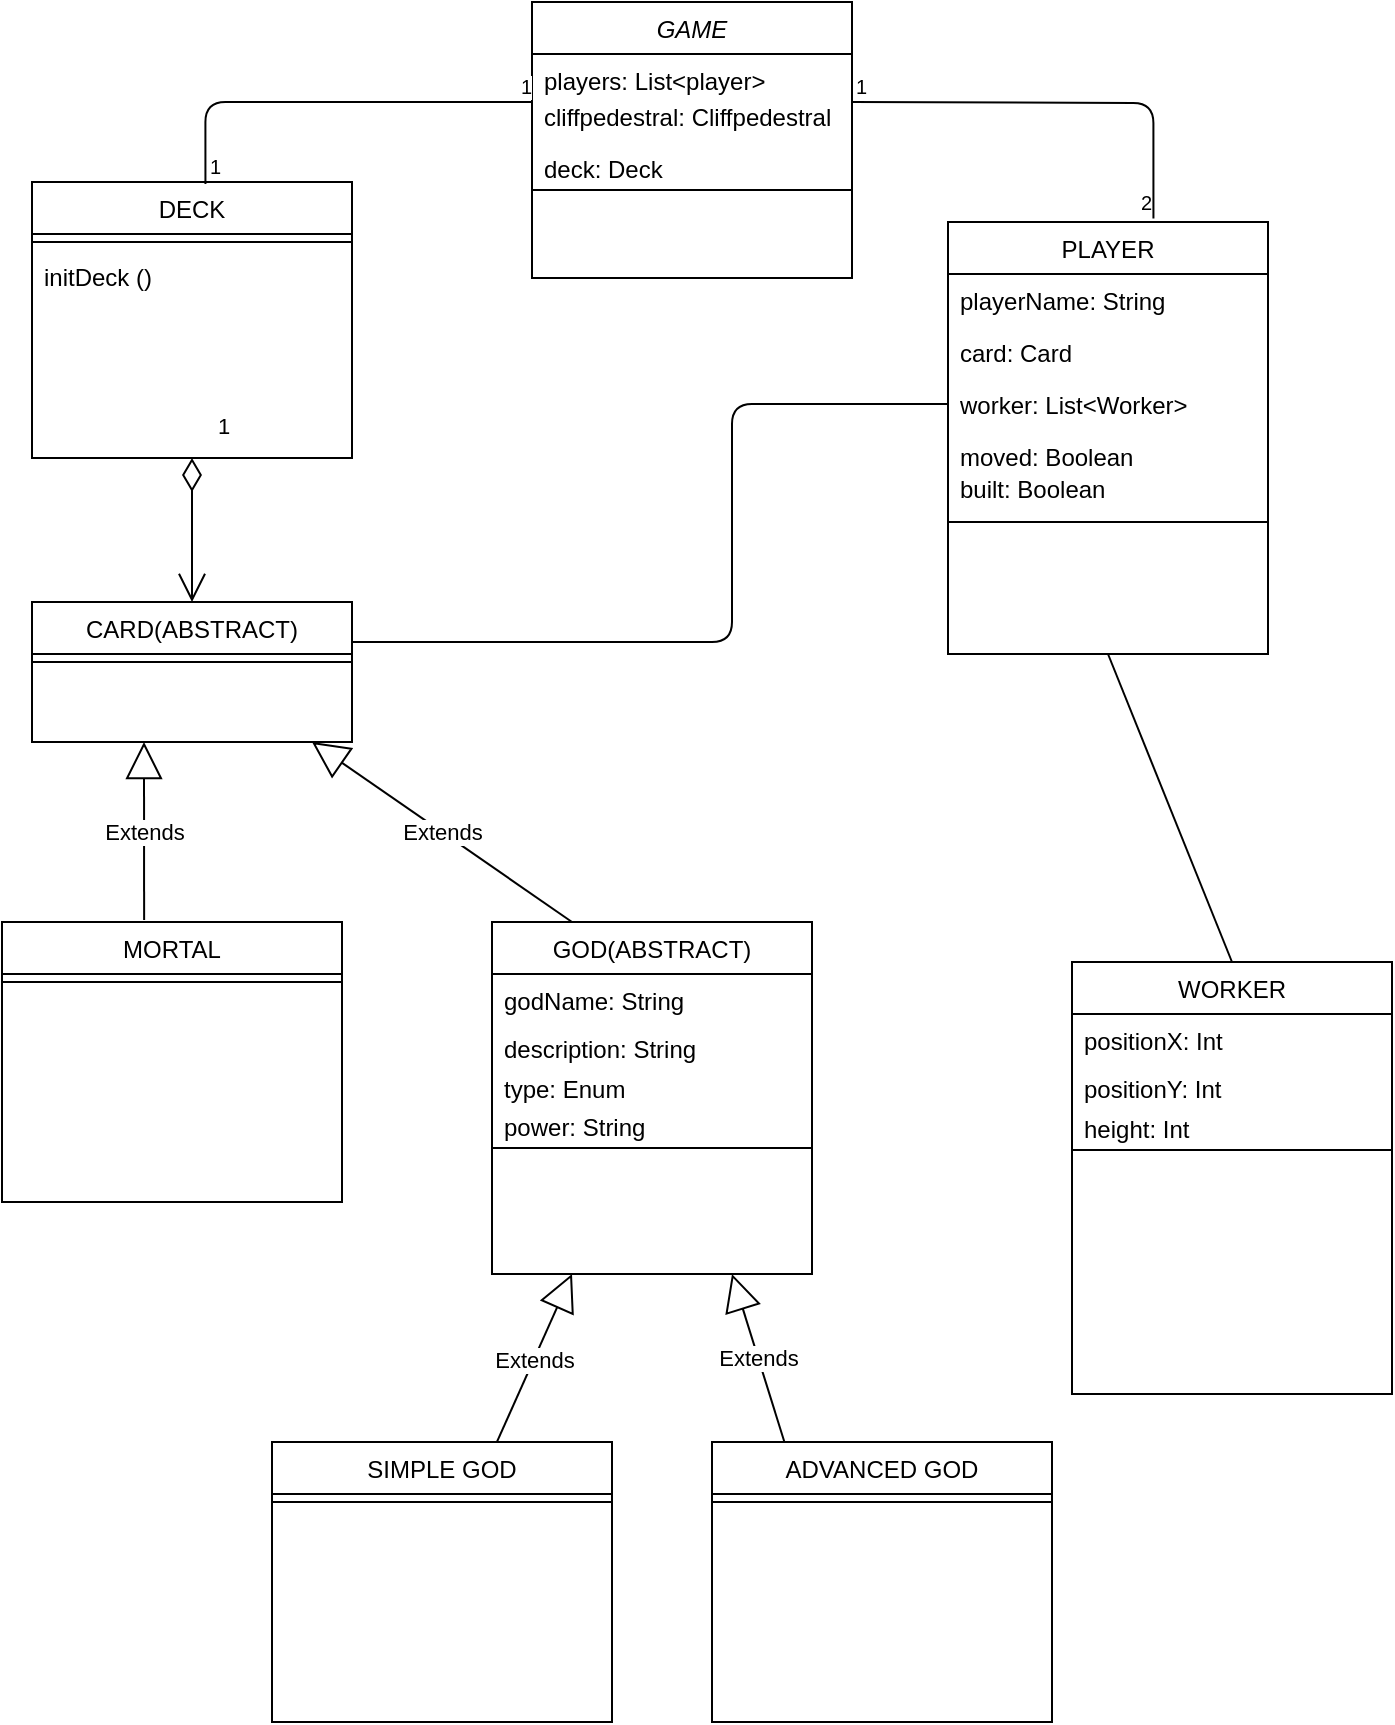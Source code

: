 <mxfile version="12.8.6" type="device" pages="3"><diagram id="C5RBs43oDa-KdzZeNtuy" name="Page-1"><mxGraphModel dx="946" dy="664" grid="1" gridSize="10" guides="1" tooltips="1" connect="1" arrows="1" fold="1" page="1" pageScale="1" pageWidth="827" pageHeight="1169" math="0" shadow="0"><root><mxCell id="WIyWlLk6GJQsqaUBKTNV-0"/><mxCell id="WIyWlLk6GJQsqaUBKTNV-1" parent="WIyWlLk6GJQsqaUBKTNV-0"/><mxCell id="zkfFHV4jXpPFQw0GAbJ--17" value="PLAYER" style="swimlane;fontStyle=0;align=center;verticalAlign=top;childLayout=stackLayout;horizontal=1;startSize=26;horizontalStack=0;resizeParent=1;resizeLast=0;collapsible=1;marginBottom=0;rounded=0;shadow=0;strokeWidth=1;" parent="WIyWlLk6GJQsqaUBKTNV-1" vertex="1"><mxGeometry x="508" y="120" width="160" height="216" as="geometry"><mxRectangle x="550" y="140" width="160" height="26" as="alternateBounds"/></mxGeometry></mxCell><mxCell id="zkfFHV4jXpPFQw0GAbJ--18" value="playerName: String" style="text;align=left;verticalAlign=top;spacingLeft=4;spacingRight=4;overflow=hidden;rotatable=0;points=[[0,0.5],[1,0.5]];portConstraint=eastwest;" parent="zkfFHV4jXpPFQw0GAbJ--17" vertex="1"><mxGeometry y="26" width="160" height="26" as="geometry"/></mxCell><mxCell id="zkfFHV4jXpPFQw0GAbJ--19" value="card: Card" style="text;align=left;verticalAlign=top;spacingLeft=4;spacingRight=4;overflow=hidden;rotatable=0;points=[[0,0.5],[1,0.5]];portConstraint=eastwest;rounded=0;shadow=0;html=0;" parent="zkfFHV4jXpPFQw0GAbJ--17" vertex="1"><mxGeometry y="52" width="160" height="26" as="geometry"/></mxCell><mxCell id="zkfFHV4jXpPFQw0GAbJ--20" value="worker: List&lt;Worker&gt;" style="text;align=left;verticalAlign=top;spacingLeft=4;spacingRight=4;overflow=hidden;rotatable=0;points=[[0,0.5],[1,0.5]];portConstraint=eastwest;rounded=0;shadow=0;html=0;" parent="zkfFHV4jXpPFQw0GAbJ--17" vertex="1"><mxGeometry y="78" width="160" height="26" as="geometry"/></mxCell><mxCell id="y2aR0fsOYIBifWRcQFdp-54" value="moved: Boolean&#xa;" style="text;align=left;verticalAlign=top;spacingLeft=4;spacingRight=4;overflow=hidden;rotatable=0;points=[[0,0.5],[1,0.5]];portConstraint=eastwest;rounded=0;shadow=0;html=0;" parent="zkfFHV4jXpPFQw0GAbJ--17" vertex="1"><mxGeometry y="104" width="160" height="26" as="geometry"/></mxCell><mxCell id="zkfFHV4jXpPFQw0GAbJ--23" value="" style="line;html=1;strokeWidth=1;align=left;verticalAlign=middle;spacingTop=-1;spacingLeft=3;spacingRight=3;rotatable=0;labelPosition=right;points=[];portConstraint=eastwest;" parent="zkfFHV4jXpPFQw0GAbJ--17" vertex="1"><mxGeometry y="130" width="160" height="40" as="geometry"/></mxCell><mxCell id="zkfFHV4jXpPFQw0GAbJ--0" value="GAME" style="swimlane;fontStyle=2;align=center;verticalAlign=top;childLayout=stackLayout;horizontal=1;startSize=26;horizontalStack=0;resizeParent=1;resizeLast=0;collapsible=1;marginBottom=0;rounded=0;shadow=0;strokeWidth=1;" parent="WIyWlLk6GJQsqaUBKTNV-1" vertex="1"><mxGeometry x="300" y="10" width="160" height="138" as="geometry"><mxRectangle x="230" y="140" width="160" height="26" as="alternateBounds"/></mxGeometry></mxCell><mxCell id="zkfFHV4jXpPFQw0GAbJ--1" value="players: List&lt;player&gt; " style="text;align=left;verticalAlign=top;spacingLeft=4;spacingRight=4;overflow=hidden;rotatable=0;points=[[0,0.5],[1,0.5]];portConstraint=eastwest;" parent="zkfFHV4jXpPFQw0GAbJ--0" vertex="1"><mxGeometry y="26" width="160" height="18" as="geometry"/></mxCell><mxCell id="zkfFHV4jXpPFQw0GAbJ--2" value="cliffpedestral: Cliffpedestral" style="text;align=left;verticalAlign=top;spacingLeft=4;spacingRight=4;overflow=hidden;rotatable=0;points=[[0,0.5],[1,0.5]];portConstraint=eastwest;rounded=0;shadow=0;html=0;" parent="zkfFHV4jXpPFQw0GAbJ--0" vertex="1"><mxGeometry y="44" width="160" height="26" as="geometry"/></mxCell><mxCell id="zkfFHV4jXpPFQw0GAbJ--3" value="deck: Deck" style="text;align=left;verticalAlign=top;spacingLeft=4;spacingRight=4;overflow=hidden;rotatable=0;points=[[0,0.5],[1,0.5]];portConstraint=eastwest;rounded=0;shadow=0;html=0;" parent="zkfFHV4jXpPFQw0GAbJ--0" vertex="1"><mxGeometry y="70" width="160" height="20" as="geometry"/></mxCell><mxCell id="zkfFHV4jXpPFQw0GAbJ--4" value="" style="line;html=1;strokeWidth=1;align=left;verticalAlign=middle;spacingTop=-1;spacingLeft=3;spacingRight=3;rotatable=0;labelPosition=right;points=[];portConstraint=eastwest;" parent="zkfFHV4jXpPFQw0GAbJ--0" vertex="1"><mxGeometry y="90" width="160" height="8" as="geometry"/></mxCell><mxCell id="zkfFHV4jXpPFQw0GAbJ--6" value="DECK" style="swimlane;fontStyle=0;align=center;verticalAlign=top;childLayout=stackLayout;horizontal=1;startSize=26;horizontalStack=0;resizeParent=1;resizeLast=0;collapsible=1;marginBottom=0;rounded=0;shadow=0;strokeWidth=1;" parent="WIyWlLk6GJQsqaUBKTNV-1" vertex="1"><mxGeometry x="50" y="100" width="160" height="138" as="geometry"><mxRectangle x="130" y="380" width="160" height="26" as="alternateBounds"/></mxGeometry></mxCell><mxCell id="zkfFHV4jXpPFQw0GAbJ--9" value="" style="line;html=1;strokeWidth=1;align=left;verticalAlign=middle;spacingTop=-1;spacingLeft=3;spacingRight=3;rotatable=0;labelPosition=right;points=[];portConstraint=eastwest;" parent="zkfFHV4jXpPFQw0GAbJ--6" vertex="1"><mxGeometry y="26" width="160" height="8" as="geometry"/></mxCell><mxCell id="zkfFHV4jXpPFQw0GAbJ--10" value="initDeck ()" style="text;align=left;verticalAlign=top;spacingLeft=4;spacingRight=4;overflow=hidden;rotatable=0;points=[[0,0.5],[1,0.5]];portConstraint=eastwest;fontStyle=0" parent="zkfFHV4jXpPFQw0GAbJ--6" vertex="1"><mxGeometry y="34" width="160" height="26" as="geometry"/></mxCell><mxCell id="zkfFHV4jXpPFQw0GAbJ--13" value="CARD(ABSTRACT)" style="swimlane;fontStyle=0;align=center;verticalAlign=top;childLayout=stackLayout;horizontal=1;startSize=26;horizontalStack=0;resizeParent=1;resizeLast=0;collapsible=1;marginBottom=0;rounded=0;shadow=0;strokeWidth=1;" parent="WIyWlLk6GJQsqaUBKTNV-1" vertex="1"><mxGeometry x="50" y="310" width="160" height="70" as="geometry"><mxRectangle x="340" y="380" width="170" height="26" as="alternateBounds"/></mxGeometry></mxCell><mxCell id="zkfFHV4jXpPFQw0GAbJ--15" value="" style="line;html=1;strokeWidth=1;align=left;verticalAlign=middle;spacingTop=-1;spacingLeft=3;spacingRight=3;rotatable=0;labelPosition=right;points=[];portConstraint=eastwest;" parent="zkfFHV4jXpPFQw0GAbJ--13" vertex="1"><mxGeometry y="26" width="160" height="8" as="geometry"/></mxCell><mxCell id="y2aR0fsOYIBifWRcQFdp-21" value="Extends" style="endArrow=block;endSize=16;endFill=0;html=1;exitX=0.659;exitY=0.007;exitDx=0;exitDy=0;exitPerimeter=0;entryX=0.25;entryY=1;entryDx=0;entryDy=0;" parent="WIyWlLk6GJQsqaUBKTNV-1" source="y2aR0fsOYIBifWRcQFdp-14" target="y2aR0fsOYIBifWRcQFdp-6" edge="1"><mxGeometry width="160" relative="1" as="geometry"><mxPoint x="270" y="725" as="sourcePoint"/><mxPoint x="350" y="635" as="targetPoint"/></mxGeometry></mxCell><mxCell id="y2aR0fsOYIBifWRcQFdp-6" value="GOD(ABSTRACT)" style="swimlane;fontStyle=0;align=center;verticalAlign=top;childLayout=stackLayout;horizontal=1;startSize=26;horizontalStack=0;resizeParent=1;resizeLast=0;collapsible=1;marginBottom=0;rounded=0;shadow=0;strokeWidth=1;" parent="WIyWlLk6GJQsqaUBKTNV-1" vertex="1"><mxGeometry x="280" y="470" width="160" height="176" as="geometry"><mxRectangle x="550" y="140" width="160" height="26" as="alternateBounds"/></mxGeometry></mxCell><mxCell id="y2aR0fsOYIBifWRcQFdp-7" value="godName: String&#xa;&#xa;" style="text;align=left;verticalAlign=top;spacingLeft=4;spacingRight=4;overflow=hidden;rotatable=0;points=[[0,0.5],[1,0.5]];portConstraint=eastwest;" parent="y2aR0fsOYIBifWRcQFdp-6" vertex="1"><mxGeometry y="26" width="160" height="24" as="geometry"/></mxCell><mxCell id="y2aR0fsOYIBifWRcQFdp-11" value="description: String" style="text;align=left;verticalAlign=top;spacingLeft=4;spacingRight=4;overflow=hidden;rotatable=0;points=[[0,0.5],[1,0.5]];portConstraint=eastwest;rounded=0;shadow=0;html=0;" parent="y2aR0fsOYIBifWRcQFdp-6" vertex="1"><mxGeometry y="50" width="160" height="26" as="geometry"/></mxCell><mxCell id="y2aR0fsOYIBifWRcQFdp-10" value="" style="line;html=1;strokeWidth=1;align=left;verticalAlign=middle;spacingTop=-1;spacingLeft=3;spacingRight=3;rotatable=0;labelPosition=right;points=[];portConstraint=eastwest;" parent="y2aR0fsOYIBifWRcQFdp-6" vertex="1"><mxGeometry y="76" width="160" height="74" as="geometry"/></mxCell><mxCell id="y2aR0fsOYIBifWRcQFdp-19" value="ADVANCED GOD" style="swimlane;fontStyle=0;align=center;verticalAlign=top;childLayout=stackLayout;horizontal=1;startSize=26;horizontalStack=0;resizeParent=1;resizeLast=0;collapsible=1;marginBottom=0;rounded=0;shadow=0;strokeWidth=1;" parent="WIyWlLk6GJQsqaUBKTNV-1" vertex="1"><mxGeometry x="390" y="730" width="170" height="140" as="geometry"><mxRectangle x="550" y="140" width="160" height="26" as="alternateBounds"/></mxGeometry></mxCell><mxCell id="y2aR0fsOYIBifWRcQFdp-20" value="" style="line;html=1;strokeWidth=1;align=left;verticalAlign=middle;spacingTop=-1;spacingLeft=3;spacingRight=3;rotatable=0;labelPosition=right;points=[];portConstraint=eastwest;" parent="y2aR0fsOYIBifWRcQFdp-19" vertex="1"><mxGeometry y="26" width="170" height="8" as="geometry"/></mxCell><mxCell id="y2aR0fsOYIBifWRcQFdp-23" value="type: Enum" style="text;strokeColor=none;fillColor=none;align=left;verticalAlign=top;spacingLeft=4;spacingRight=4;overflow=hidden;rotatable=0;points=[[0,0.5],[1,0.5]];portConstraint=eastwest;" parent="WIyWlLk6GJQsqaUBKTNV-1" vertex="1"><mxGeometry x="280" y="540" width="160" height="26" as="geometry"/></mxCell><mxCell id="y2aR0fsOYIBifWRcQFdp-24" value="power: String" style="text;strokeColor=none;fillColor=none;align=left;verticalAlign=top;spacingLeft=4;spacingRight=4;overflow=hidden;rotatable=0;points=[[0,0.5],[1,0.5]];portConstraint=eastwest;" parent="WIyWlLk6GJQsqaUBKTNV-1" vertex="1"><mxGeometry x="280" y="559" width="100" height="26" as="geometry"/></mxCell><mxCell id="y2aR0fsOYIBifWRcQFdp-25" value="Extends" style="endArrow=block;endSize=16;endFill=0;html=1;entryX=0.75;entryY=1;entryDx=0;entryDy=0;" parent="WIyWlLk6GJQsqaUBKTNV-1" target="y2aR0fsOYIBifWRcQFdp-6" edge="1"><mxGeometry width="160" relative="1" as="geometry"><mxPoint x="426.212" y="730" as="sourcePoint"/><mxPoint x="360" y="635" as="targetPoint"/></mxGeometry></mxCell><mxCell id="y2aR0fsOYIBifWRcQFdp-26" value="Extends" style="endArrow=block;endSize=16;endFill=0;html=1;exitX=0.25;exitY=0;exitDx=0;exitDy=0;" parent="WIyWlLk6GJQsqaUBKTNV-1" source="y2aR0fsOYIBifWRcQFdp-6" edge="1"><mxGeometry width="160" relative="1" as="geometry"><mxPoint x="240" y="490" as="sourcePoint"/><mxPoint x="190" y="380" as="targetPoint"/></mxGeometry></mxCell><mxCell id="y2aR0fsOYIBifWRcQFdp-27" value="MORTAL" style="swimlane;fontStyle=0;align=center;verticalAlign=top;childLayout=stackLayout;horizontal=1;startSize=26;horizontalStack=0;resizeParent=1;resizeLast=0;collapsible=1;marginBottom=0;rounded=0;shadow=0;strokeWidth=1;" parent="WIyWlLk6GJQsqaUBKTNV-1" vertex="1"><mxGeometry x="35" y="470" width="170" height="140" as="geometry"><mxRectangle x="550" y="140" width="160" height="26" as="alternateBounds"/></mxGeometry></mxCell><mxCell id="y2aR0fsOYIBifWRcQFdp-28" value="" style="line;html=1;strokeWidth=1;align=left;verticalAlign=middle;spacingTop=-1;spacingLeft=3;spacingRight=3;rotatable=0;labelPosition=right;points=[];portConstraint=eastwest;" parent="y2aR0fsOYIBifWRcQFdp-27" vertex="1"><mxGeometry y="26" width="170" height="8" as="geometry"/></mxCell><mxCell id="y2aR0fsOYIBifWRcQFdp-29" value="Extends" style="endArrow=block;endSize=16;endFill=0;html=1;exitX=0.418;exitY=-0.007;exitDx=0;exitDy=0;exitPerimeter=0;" parent="WIyWlLk6GJQsqaUBKTNV-1" source="y2aR0fsOYIBifWRcQFdp-27" edge="1"><mxGeometry width="160" relative="1" as="geometry"><mxPoint x="205" y="500" as="sourcePoint"/><mxPoint x="106" y="380" as="targetPoint"/></mxGeometry></mxCell><mxCell id="y2aR0fsOYIBifWRcQFdp-39" value="" style="endArrow=none;html=1;edgeStyle=orthogonalEdgeStyle;entryX=0;entryY=0.5;entryDx=0;entryDy=0;" parent="WIyWlLk6GJQsqaUBKTNV-1" target="zkfFHV4jXpPFQw0GAbJ--20" edge="1"><mxGeometry relative="1" as="geometry"><mxPoint x="210" y="330" as="sourcePoint"/><mxPoint x="370" y="330" as="targetPoint"/><Array as="points"><mxPoint x="400" y="330"/><mxPoint x="400" y="211"/></Array></mxGeometry></mxCell><mxCell id="y2aR0fsOYIBifWRcQFdp-42" value="1" style="endArrow=open;html=1;endSize=12;startArrow=diamondThin;startSize=14;startFill=0;edgeStyle=orthogonalEdgeStyle;align=left;verticalAlign=bottom;entryX=0.5;entryY=0;entryDx=0;entryDy=0;exitX=0.5;exitY=1;exitDx=0;exitDy=0;" parent="WIyWlLk6GJQsqaUBKTNV-1" source="zkfFHV4jXpPFQw0GAbJ--6" target="zkfFHV4jXpPFQw0GAbJ--13" edge="1"><mxGeometry x="0.062" y="-46" relative="1" as="geometry"><mxPoint x="119" y="240" as="sourcePoint"/><mxPoint x="130" y="280" as="targetPoint"/><mxPoint x="57" y="-45" as="offset"/></mxGeometry></mxCell><mxCell id="y2aR0fsOYIBifWRcQFdp-30" value="WORKER" style="swimlane;fontStyle=0;align=center;verticalAlign=top;childLayout=stackLayout;horizontal=1;startSize=26;horizontalStack=0;resizeParent=1;resizeLast=0;collapsible=1;marginBottom=0;rounded=0;shadow=0;strokeWidth=1;" parent="WIyWlLk6GJQsqaUBKTNV-1" vertex="1"><mxGeometry x="570" y="490" width="160" height="216" as="geometry"><mxRectangle x="550" y="140" width="160" height="26" as="alternateBounds"/></mxGeometry></mxCell><mxCell id="y2aR0fsOYIBifWRcQFdp-31" value="positionX: Int&#xa;" style="text;align=left;verticalAlign=top;spacingLeft=4;spacingRight=4;overflow=hidden;rotatable=0;points=[[0,0.5],[1,0.5]];portConstraint=eastwest;" parent="y2aR0fsOYIBifWRcQFdp-30" vertex="1"><mxGeometry y="26" width="160" height="24" as="geometry"/></mxCell><mxCell id="y2aR0fsOYIBifWRcQFdp-32" value="positionY: Int" style="text;align=left;verticalAlign=top;spacingLeft=4;spacingRight=4;overflow=hidden;rotatable=0;points=[[0,0.5],[1,0.5]];portConstraint=eastwest;rounded=0;shadow=0;html=0;" parent="y2aR0fsOYIBifWRcQFdp-30" vertex="1"><mxGeometry y="50" width="160" height="20" as="geometry"/></mxCell><mxCell id="y2aR0fsOYIBifWRcQFdp-33" value="height: Int" style="text;align=left;verticalAlign=top;spacingLeft=4;spacingRight=4;overflow=hidden;rotatable=0;points=[[0,0.5],[1,0.5]];portConstraint=eastwest;rounded=0;shadow=0;html=0;" parent="y2aR0fsOYIBifWRcQFdp-30" vertex="1"><mxGeometry y="70" width="160" height="20" as="geometry"/></mxCell><mxCell id="y2aR0fsOYIBifWRcQFdp-34" value="" style="line;html=1;strokeWidth=1;align=left;verticalAlign=middle;spacingTop=-1;spacingLeft=3;spacingRight=3;rotatable=0;labelPosition=right;points=[];portConstraint=eastwest;" parent="y2aR0fsOYIBifWRcQFdp-30" vertex="1"><mxGeometry y="90" width="160" height="8" as="geometry"/></mxCell><mxCell id="y2aR0fsOYIBifWRcQFdp-55" value="built: Boolean" style="text;align=left;verticalAlign=top;spacingLeft=4;spacingRight=4;overflow=hidden;rotatable=0;points=[[0,0.5],[1,0.5]];portConstraint=eastwest;rounded=0;shadow=0;html=0;" parent="WIyWlLk6GJQsqaUBKTNV-1" vertex="1"><mxGeometry x="508" y="240" width="160" height="26" as="geometry"/></mxCell><mxCell id="y2aR0fsOYIBifWRcQFdp-56" value="" style="endArrow=none;html=1;edgeStyle=orthogonalEdgeStyle;exitX=0.542;exitY=0.007;exitDx=0;exitDy=0;exitPerimeter=0;" parent="WIyWlLk6GJQsqaUBKTNV-1" source="zkfFHV4jXpPFQw0GAbJ--6" edge="1"><mxGeometry relative="1" as="geometry"><mxPoint x="140" y="60" as="sourcePoint"/><mxPoint x="300" y="60" as="targetPoint"/><Array as="points"><mxPoint x="137" y="60"/></Array></mxGeometry></mxCell><mxCell id="y2aR0fsOYIBifWRcQFdp-57" value="1" style="resizable=0;html=1;align=left;verticalAlign=bottom;labelBackgroundColor=#ffffff;fontSize=10;" parent="y2aR0fsOYIBifWRcQFdp-56" connectable="0" vertex="1"><mxGeometry x="-1" relative="1" as="geometry"/></mxCell><mxCell id="y2aR0fsOYIBifWRcQFdp-58" value="1" style="resizable=0;html=1;align=right;verticalAlign=bottom;labelBackgroundColor=#ffffff;fontSize=10;" parent="y2aR0fsOYIBifWRcQFdp-56" connectable="0" vertex="1"><mxGeometry x="1" relative="1" as="geometry"/></mxCell><mxCell id="y2aR0fsOYIBifWRcQFdp-59" value="" style="endArrow=none;html=1;edgeStyle=orthogonalEdgeStyle;entryX=0.642;entryY=-0.008;entryDx=0;entryDy=0;entryPerimeter=0;" parent="WIyWlLk6GJQsqaUBKTNV-1" target="zkfFHV4jXpPFQw0GAbJ--17" edge="1"><mxGeometry relative="1" as="geometry"><mxPoint x="460" y="60" as="sourcePoint"/><mxPoint x="620" y="60" as="targetPoint"/></mxGeometry></mxCell><mxCell id="y2aR0fsOYIBifWRcQFdp-60" value="1" style="resizable=0;html=1;align=left;verticalAlign=bottom;labelBackgroundColor=#ffffff;fontSize=10;" parent="y2aR0fsOYIBifWRcQFdp-59" connectable="0" vertex="1"><mxGeometry x="-1" relative="1" as="geometry"/></mxCell><mxCell id="y2aR0fsOYIBifWRcQFdp-61" value="2" style="resizable=0;html=1;align=right;verticalAlign=bottom;labelBackgroundColor=#ffffff;fontSize=10;" parent="y2aR0fsOYIBifWRcQFdp-59" connectable="0" vertex="1"><mxGeometry x="1" relative="1" as="geometry"/></mxCell><mxCell id="93dvv1MdWog4Y9TB1rny-0" value="" style="endArrow=none;html=1;exitX=0.5;exitY=0;exitDx=0;exitDy=0;entryX=0.5;entryY=1;entryDx=0;entryDy=0;" parent="WIyWlLk6GJQsqaUBKTNV-1" source="y2aR0fsOYIBifWRcQFdp-30" target="zkfFHV4jXpPFQw0GAbJ--17" edge="1"><mxGeometry width="50" height="50" relative="1" as="geometry"><mxPoint x="590" y="450" as="sourcePoint"/><mxPoint x="640" y="400" as="targetPoint"/></mxGeometry></mxCell><mxCell id="y2aR0fsOYIBifWRcQFdp-14" value="SIMPLE GOD" style="swimlane;fontStyle=0;align=center;verticalAlign=top;childLayout=stackLayout;horizontal=1;startSize=26;horizontalStack=0;resizeParent=1;resizeLast=0;collapsible=1;marginBottom=0;rounded=0;shadow=0;strokeWidth=1;" parent="WIyWlLk6GJQsqaUBKTNV-1" vertex="1"><mxGeometry x="170" y="730" width="170" height="140" as="geometry"><mxRectangle x="550" y="140" width="160" height="26" as="alternateBounds"/></mxGeometry></mxCell><mxCell id="y2aR0fsOYIBifWRcQFdp-18" value="" style="line;html=1;strokeWidth=1;align=left;verticalAlign=middle;spacingTop=-1;spacingLeft=3;spacingRight=3;rotatable=0;labelPosition=right;points=[];portConstraint=eastwest;" parent="y2aR0fsOYIBifWRcQFdp-14" vertex="1"><mxGeometry y="26" width="170" height="8" as="geometry"/></mxCell></root></mxGraphModel></diagram><diagram id="FiEp9QiJl1yt7m2Qhgdl" name="Page-2"><mxGraphModel dx="946" dy="664" grid="1" gridSize="10" guides="1" tooltips="1" connect="1" arrows="1" fold="1" page="1" pageScale="1" pageWidth="1654" pageHeight="1169" math="0" shadow="0"><root><mxCell id="kZ6-KD5bQ9eCiWR2Awcv-0"/><mxCell id="kZ6-KD5bQ9eCiWR2Awcv-1" parent="kZ6-KD5bQ9eCiWR2Awcv-0"/><mxCell id="ZVz70S5kSeNJIjTTiR90-0" value="GAME" style="swimlane;fontStyle=2;align=center;verticalAlign=top;childLayout=stackLayout;horizontal=1;startSize=26;horizontalStack=0;resizeParent=1;resizeLast=0;collapsible=1;marginBottom=0;rounded=0;shadow=0;strokeWidth=1;" parent="kZ6-KD5bQ9eCiWR2Awcv-1" vertex="1"><mxGeometry x="667" y="80" width="303" height="200" as="geometry"><mxRectangle x="230" y="140" width="160" height="26" as="alternateBounds"/></mxGeometry></mxCell><mxCell id="ZVz70S5kSeNJIjTTiR90-1" value="players: List&lt;player&gt; " style="text;align=left;verticalAlign=top;spacingLeft=4;spacingRight=4;overflow=hidden;rotatable=0;points=[[0,0.5],[1,0.5]];portConstraint=eastwest;" parent="ZVz70S5kSeNJIjTTiR90-0" vertex="1"><mxGeometry y="26" width="303" height="18" as="geometry"/></mxCell><mxCell id="ZVz70S5kSeNJIjTTiR90-2" value="cliffpedestral: Cliffpedestral" style="text;align=left;verticalAlign=top;spacingLeft=4;spacingRight=4;overflow=hidden;rotatable=0;points=[[0,0.5],[1,0.5]];portConstraint=eastwest;rounded=0;shadow=0;html=0;" parent="ZVz70S5kSeNJIjTTiR90-0" vertex="1"><mxGeometry y="44" width="303" height="26" as="geometry"/></mxCell><mxCell id="ZVz70S5kSeNJIjTTiR90-3" value="deck: Deck" style="text;align=left;verticalAlign=top;spacingLeft=4;spacingRight=4;overflow=hidden;rotatable=0;points=[[0,0.5],[1,0.5]];portConstraint=eastwest;rounded=0;shadow=0;html=0;" parent="ZVz70S5kSeNJIjTTiR90-0" vertex="1"><mxGeometry y="70" width="303" height="20" as="geometry"/></mxCell><mxCell id="ZVz70S5kSeNJIjTTiR90-4" value="" style="line;html=1;strokeWidth=1;align=left;verticalAlign=middle;spacingTop=-1;spacingLeft=3;spacingRight=3;rotatable=0;labelPosition=right;points=[];portConstraint=eastwest;" parent="ZVz70S5kSeNJIjTTiR90-0" vertex="1"><mxGeometry y="90" width="303" height="8" as="geometry"/></mxCell><mxCell id="ZVz70S5kSeNJIjTTiR90-23" value="" style="endArrow=classic;html=1;entryX=-0.007;entryY=0.967;entryDx=0;entryDy=0;entryPerimeter=0;exitX=0.564;exitY=-0.029;exitDx=0;exitDy=0;exitPerimeter=0;" parent="kZ6-KD5bQ9eCiWR2Awcv-1" source="ZVz70S5kSeNJIjTTiR90-17" target="ZVz70S5kSeNJIjTTiR90-3" edge="1"><mxGeometry width="50" height="50" relative="1" as="geometry"><mxPoint x="410" y="380" as="sourcePoint"/><mxPoint x="460" y="330" as="targetPoint"/></mxGeometry></mxCell><mxCell id="ZVz70S5kSeNJIjTTiR90-17" value="CLIFF PEDESTRAL" style="swimlane;fontStyle=0;childLayout=stackLayout;horizontal=1;startSize=26;fillColor=none;horizontalStack=0;resizeParent=1;resizeParentMax=0;resizeLast=0;collapsible=1;marginBottom=0;" parent="kZ6-KD5bQ9eCiWR2Awcv-1" vertex="1"><mxGeometry x="330" y="350" width="220" height="52" as="geometry"/></mxCell><mxCell id="ZVz70S5kSeNJIjTTiR90-18" value="image.png" style="text;strokeColor=none;fillColor=none;align=left;verticalAlign=top;spacingLeft=4;spacingRight=4;overflow=hidden;rotatable=0;points=[[0,0.5],[1,0.5]];portConstraint=eastwest;" parent="ZVz70S5kSeNJIjTTiR90-17" vertex="1"><mxGeometry y="26" width="220" height="26" as="geometry"/></mxCell><mxCell id="ZVz70S5kSeNJIjTTiR90-24" value="BOARD" style="swimlane;fontStyle=0;childLayout=stackLayout;horizontal=1;startSize=26;fillColor=none;horizontalStack=0;resizeParent=1;resizeParentMax=0;resizeLast=0;collapsible=1;marginBottom=0;" parent="kZ6-KD5bQ9eCiWR2Awcv-1" vertex="1"><mxGeometry x="370" y="500" width="150" height="52" as="geometry"/></mxCell><mxCell id="ZVz70S5kSeNJIjTTiR90-25" value="initBoard ()" style="text;strokeColor=none;fillColor=none;align=left;verticalAlign=top;spacingLeft=4;spacingRight=4;overflow=hidden;rotatable=0;points=[[0,0.5],[1,0.5]];portConstraint=eastwest;" parent="ZVz70S5kSeNJIjTTiR90-24" vertex="1"><mxGeometry y="26" width="150" height="26" as="geometry"/></mxCell><mxCell id="ZVz70S5kSeNJIjTTiR90-28" value="Extends" style="endArrow=block;endSize=16;endFill=0;html=1;exitX=0.5;exitY=0;exitDx=0;exitDy=0;" parent="kZ6-KD5bQ9eCiWR2Awcv-1" source="ZVz70S5kSeNJIjTTiR90-24" edge="1"><mxGeometry width="160" relative="1" as="geometry"><mxPoint x="450" y="470.42" as="sourcePoint"/><mxPoint x="440" y="404" as="targetPoint"/></mxGeometry></mxCell><mxCell id="ZVz70S5kSeNJIjTTiR90-53" value="" style="endArrow=diamondThin;endFill=1;endSize=24;html=1;exitX=0.46;exitY=0;exitDx=0;exitDy=0;exitPerimeter=0;entryX=0.489;entryY=1.122;entryDx=0;entryDy=0;entryPerimeter=0;" parent="kZ6-KD5bQ9eCiWR2Awcv-1" target="ZVz70S5kSeNJIjTTiR90-25" edge="1"><mxGeometry width="160" relative="1" as="geometry"><mxPoint x="444.4" y="680" as="sourcePoint"/><mxPoint x="444.41" y="604" as="targetPoint"/><Array as="points"><mxPoint x="444.41" y="654"/></Array></mxGeometry></mxCell><mxCell id="ZVz70S5kSeNJIjTTiR90-37" value="DOME" style="swimlane;fontStyle=0;childLayout=stackLayout;horizontal=1;startSize=26;fillColor=none;horizontalStack=0;resizeParent=1;resizeParentMax=0;resizeLast=0;collapsible=1;marginBottom=0;" parent="kZ6-KD5bQ9eCiWR2Awcv-1" vertex="1"><mxGeometry x="160" y="810" width="140" height="52" as="geometry"/></mxCell><mxCell id="ZVz70S5kSeNJIjTTiR90-54" value="" style="endArrow=classic;html=1;" parent="kZ6-KD5bQ9eCiWR2Awcv-1" edge="1"><mxGeometry width="50" height="50" relative="1" as="geometry"><mxPoint x="230" y="810" as="sourcePoint"/><mxPoint x="370" y="770" as="targetPoint"/></mxGeometry></mxCell><mxCell id="ZVz70S5kSeNJIjTTiR90-33" value="BLOCK(ABSTRACT)" style="swimlane;fontStyle=0;childLayout=stackLayout;horizontal=1;startSize=26;fillColor=none;horizontalStack=0;resizeParent=1;resizeParentMax=0;resizeLast=0;collapsible=1;marginBottom=0;" parent="kZ6-KD5bQ9eCiWR2Awcv-1" vertex="1"><mxGeometry x="590" y="820" width="140" height="52" as="geometry"/></mxCell><mxCell id="ZVz70S5kSeNJIjTTiR90-55" value="" style="endArrow=classic;html=1;" parent="kZ6-KD5bQ9eCiWR2Awcv-1" edge="1"><mxGeometry width="50" height="50" relative="1" as="geometry"><mxPoint x="635" y="820" as="sourcePoint"/><mxPoint x="531" y="760" as="targetPoint"/></mxGeometry></mxCell><mxCell id="ZVz70S5kSeNJIjTTiR90-41" value="LEVEL1" style="swimlane;fontStyle=0;childLayout=stackLayout;horizontal=1;startSize=26;fillColor=none;horizontalStack=0;resizeParent=1;resizeParentMax=0;resizeLast=0;collapsible=1;marginBottom=0;" parent="kZ6-KD5bQ9eCiWR2Awcv-1" vertex="1"><mxGeometry x="400" y="1020" width="140" height="52" as="geometry"/></mxCell><mxCell id="ZVz70S5kSeNJIjTTiR90-49" value="LEVEL3" style="swimlane;fontStyle=0;childLayout=stackLayout;horizontal=1;startSize=26;fillColor=none;horizontalStack=0;resizeParent=1;resizeParentMax=0;resizeLast=0;collapsible=1;marginBottom=0;" parent="kZ6-KD5bQ9eCiWR2Awcv-1" vertex="1"><mxGeometry x="800" y="1020" width="140" height="52" as="geometry"/></mxCell><mxCell id="ZVz70S5kSeNJIjTTiR90-45" value="LEVEL 2" style="swimlane;fontStyle=0;childLayout=stackLayout;horizontal=1;startSize=26;fillColor=none;horizontalStack=0;resizeParent=1;resizeParentMax=0;resizeLast=0;collapsible=1;marginBottom=0;" parent="kZ6-KD5bQ9eCiWR2Awcv-1" vertex="1"><mxGeometry x="600" y="1020" width="140" height="52" as="geometry"/></mxCell><mxCell id="ZVz70S5kSeNJIjTTiR90-56" value="Extends" style="endArrow=block;endSize=16;endFill=0;html=1;entryX=0;entryY=1;entryDx=0;entryDy=0;exitX=0.429;exitY=0;exitDx=0;exitDy=0;exitPerimeter=0;" parent="kZ6-KD5bQ9eCiWR2Awcv-1" source="ZVz70S5kSeNJIjTTiR90-41" edge="1" target="ZVz70S5kSeNJIjTTiR90-33"><mxGeometry width="160" relative="1" as="geometry"><mxPoint x="450" y="990" as="sourcePoint"/><mxPoint x="588.32" y="845.662" as="targetPoint"/></mxGeometry></mxCell><mxCell id="ZVz70S5kSeNJIjTTiR90-57" value="Extends" style="endArrow=block;endSize=16;endFill=0;html=1;exitX=0.5;exitY=0;exitDx=0;exitDy=0;" parent="kZ6-KD5bQ9eCiWR2Awcv-1" source="ZVz70S5kSeNJIjTTiR90-45" edge="1"><mxGeometry width="160" relative="1" as="geometry"><mxPoint x="570.0" y="1046.34" as="sourcePoint"/><mxPoint x="672" y="870" as="targetPoint"/></mxGeometry></mxCell><mxCell id="ZVz70S5kSeNJIjTTiR90-58" value="Extends" style="endArrow=block;endSize=16;endFill=0;html=1;entryX=1;entryY=1;entryDx=0;entryDy=0;exitX=0.458;exitY=-0.006;exitDx=0;exitDy=0;exitPerimeter=0;" parent="kZ6-KD5bQ9eCiWR2Awcv-1" source="ZVz70S5kSeNJIjTTiR90-49" edge="1" target="ZVz70S5kSeNJIjTTiR90-33"><mxGeometry width="160" relative="1" as="geometry"><mxPoint x="860" y="1010" as="sourcePoint"/><mxPoint x="731.68" y="852.5" as="targetPoint"/></mxGeometry></mxCell><mxCell id="XXqxeT4LeySk5GWM6Svy-4" value="SQUARE" style="swimlane;fontStyle=0;align=center;verticalAlign=top;childLayout=stackLayout;horizontal=1;startSize=26;horizontalStack=0;resizeParent=1;resizeParentMax=0;resizeLast=0;collapsible=1;marginBottom=0;" parent="kZ6-KD5bQ9eCiWR2Awcv-1" vertex="1"><mxGeometry x="370" y="680" width="160" height="140" as="geometry"/></mxCell><mxCell id="XXqxeT4LeySk5GWM6Svy-5" value="height: Int&#xa;&#xa;" style="text;strokeColor=none;fillColor=none;align=left;verticalAlign=top;spacingLeft=4;spacingRight=4;overflow=hidden;rotatable=0;points=[[0,0.5],[1,0.5]];portConstraint=eastwest;" parent="XXqxeT4LeySk5GWM6Svy-4" vertex="1"><mxGeometry y="26" width="160" height="26" as="geometry"/></mxCell><mxCell id="XXqxeT4LeySk5GWM6Svy-10" value="isEmpty: Boolean" style="text;html=1;align=left;verticalAlign=middle;resizable=0;points=[];autosize=1;" parent="XXqxeT4LeySk5GWM6Svy-4" vertex="1"><mxGeometry y="52" width="160" height="20" as="geometry"/></mxCell><mxCell id="XXqxeT4LeySk5GWM6Svy-6" value="" style="line;strokeWidth=1;fillColor=none;align=left;verticalAlign=middle;spacingTop=-1;spacingLeft=3;spacingRight=3;rotatable=0;labelPosition=right;points=[];portConstraint=eastwest;" parent="XXqxeT4LeySk5GWM6Svy-4" vertex="1"><mxGeometry y="72" width="160" height="38" as="geometry"/></mxCell><mxCell id="XXqxeT4LeySk5GWM6Svy-7" value="initSquare ()" style="text;strokeColor=none;fillColor=none;align=left;verticalAlign=top;spacingLeft=4;spacingRight=4;overflow=hidden;rotatable=0;points=[[0,0.5],[1,0.5]];portConstraint=eastwest;" parent="XXqxeT4LeySk5GWM6Svy-4" vertex="1"><mxGeometry y="110" width="160" height="30" as="geometry"/></mxCell></root></mxGraphModel></diagram><diagram id="Kq6PTNI-WXzUTDGzbbAA" name="Page-3"><mxGraphModel dx="1113" dy="781" grid="1" gridSize="10" guides="1" tooltips="1" connect="1" arrows="1" fold="1" page="1" pageScale="1" pageWidth="2339" pageHeight="3300" math="0" shadow="0"><root><mxCell id="jCtKKsW-cHCTvVFlP5mk-0"/><mxCell id="jCtKKsW-cHCTvVFlP5mk-1" parent="jCtKKsW-cHCTvVFlP5mk-0"/><mxCell id="-yfcID7lZuOOjQorrDYu-24" value="type: Enum" style="text;strokeColor=none;fillColor=none;align=left;verticalAlign=top;spacingLeft=4;spacingRight=4;overflow=hidden;rotatable=0;points=[[0,0.5],[1,0.5]];portConstraint=eastwest;" parent="jCtKKsW-cHCTvVFlP5mk-1" vertex="1"><mxGeometry x="300" y="790" width="160" height="26" as="geometry"/></mxCell><mxCell id="-yfcID7lZuOOjQorrDYu-25" value="power: String" style="text;strokeColor=none;fillColor=none;align=left;verticalAlign=top;spacingLeft=4;spacingRight=4;overflow=hidden;rotatable=0;points=[[0,0.5],[1,0.5]];portConstraint=eastwest;" parent="jCtKKsW-cHCTvVFlP5mk-1" vertex="1"><mxGeometry x="295" y="760" width="100" height="26" as="geometry"/></mxCell><mxCell id="-yfcID7lZuOOjQorrDYu-33" value="" style="endArrow=none;html=1;edgeStyle=orthogonalEdgeStyle;entryX=0;entryY=0.5;entryDx=0;entryDy=0;" parent="jCtKKsW-cHCTvVFlP5mk-1" edge="1" target="-yfcID7lZuOOjQorrDYu-4"><mxGeometry relative="1" as="geometry"><mxPoint x="455" y="590" as="sourcePoint"/><mxPoint x="760" y="471" as="targetPoint"/><Array as="points"><mxPoint x="600" y="590"/><mxPoint x="600" y="497"/></Array></mxGeometry></mxCell><mxCell id="-yfcID7lZuOOjQorrDYu-41" value="built: Boolean" style="text;align=left;verticalAlign=top;spacingLeft=4;spacingRight=4;overflow=hidden;rotatable=0;points=[[0,0.5],[1,0.5]];portConstraint=eastwest;rounded=0;shadow=0;html=0;" parent="jCtKKsW-cHCTvVFlP5mk-1" vertex="1"><mxGeometry x="753" y="500" width="160" height="26" as="geometry"/></mxCell><mxCell id="-yfcID7lZuOOjQorrDYu-42" value="" style="endArrow=none;html=1;edgeStyle=orthogonalEdgeStyle;exitX=0.542;exitY=0.007;exitDx=0;exitDy=0;exitPerimeter=0;" parent="jCtKKsW-cHCTvVFlP5mk-1" source="-yfcID7lZuOOjQorrDYu-11" edge="1"><mxGeometry relative="1" as="geometry"><mxPoint x="385" y="320" as="sourcePoint"/><mxPoint x="545" y="320" as="targetPoint"/><Array as="points"><mxPoint x="382" y="320"/></Array></mxGeometry></mxCell><mxCell id="-yfcID7lZuOOjQorrDYu-43" value="1" style="resizable=0;html=1;align=left;verticalAlign=bottom;labelBackgroundColor=#ffffff;fontSize=10;" parent="-yfcID7lZuOOjQorrDYu-42" connectable="0" vertex="1"><mxGeometry x="-1" relative="1" as="geometry"/></mxCell><mxCell id="-yfcID7lZuOOjQorrDYu-44" value="1" style="resizable=0;html=1;align=right;verticalAlign=bottom;labelBackgroundColor=#ffffff;fontSize=10;" parent="-yfcID7lZuOOjQorrDYu-42" connectable="0" vertex="1"><mxGeometry x="1" relative="1" as="geometry"/></mxCell><mxCell id="-yfcID7lZuOOjQorrDYu-45" value="" style="endArrow=none;html=1;edgeStyle=orthogonalEdgeStyle;entryX=0.642;entryY=-0.008;entryDx=0;entryDy=0;entryPerimeter=0;exitX=1.007;exitY=0.058;exitDx=0;exitDy=0;exitPerimeter=0;" parent="jCtKKsW-cHCTvVFlP5mk-1" source="ivxVhcPqL6J9T93MYhHr-13" target="-yfcID7lZuOOjQorrDYu-0" edge="1"><mxGeometry relative="1" as="geometry"><mxPoint x="740" y="340" as="sourcePoint"/><mxPoint x="865" y="320" as="targetPoint"/></mxGeometry></mxCell><mxCell id="-yfcID7lZuOOjQorrDYu-46" value="1" style="resizable=0;html=1;align=left;verticalAlign=bottom;labelBackgroundColor=#ffffff;fontSize=10;" parent="-yfcID7lZuOOjQorrDYu-45" connectable="0" vertex="1"><mxGeometry x="-1" relative="1" as="geometry"/></mxCell><mxCell id="-yfcID7lZuOOjQorrDYu-47" value="2, 3" style="resizable=0;html=1;align=right;verticalAlign=bottom;labelBackgroundColor=#ffffff;fontSize=10;" parent="-yfcID7lZuOOjQorrDYu-45" connectable="0" vertex="1"><mxGeometry x="1" relative="1" as="geometry"><mxPoint x="-5.72" as="offset"/></mxGeometry></mxCell><mxCell id="-yfcID7lZuOOjQorrDYu-0" value="PLAYER" style="swimlane;fontStyle=0;align=center;verticalAlign=top;childLayout=stackLayout;horizontal=1;startSize=26;horizontalStack=0;resizeParent=1;resizeLast=0;collapsible=1;marginBottom=0;rounded=0;shadow=0;strokeWidth=1;" parent="jCtKKsW-cHCTvVFlP5mk-1" vertex="1"><mxGeometry x="753" y="380" width="160" height="230" as="geometry"><mxRectangle x="550" y="140" width="160" height="26" as="alternateBounds"/></mxGeometry></mxCell><mxCell id="-yfcID7lZuOOjQorrDYu-1" value="playerName: String" style="text;align=left;verticalAlign=top;spacingLeft=4;spacingRight=4;overflow=hidden;rotatable=0;points=[[0,0.5],[1,0.5]];portConstraint=eastwest;" parent="-yfcID7lZuOOjQorrDYu-0" vertex="1"><mxGeometry y="26" width="160" height="26" as="geometry"/></mxCell><mxCell id="-yfcID7lZuOOjQorrDYu-2" value="card: Card" style="text;align=left;verticalAlign=top;spacingLeft=4;spacingRight=4;overflow=hidden;rotatable=0;points=[[0,0.5],[1,0.5]];portConstraint=eastwest;rounded=0;shadow=0;html=0;" parent="-yfcID7lZuOOjQorrDYu-0" vertex="1"><mxGeometry y="52" width="160" height="26" as="geometry"/></mxCell><mxCell id="-yfcID7lZuOOjQorrDYu-3" value="worker: List&lt;Worker&gt;" style="text;align=left;verticalAlign=top;spacingLeft=4;spacingRight=4;overflow=hidden;rotatable=0;points=[[0,0.5],[1,0.5]];portConstraint=eastwest;rounded=0;shadow=0;html=0;" parent="-yfcID7lZuOOjQorrDYu-0" vertex="1"><mxGeometry y="78" width="160" height="26" as="geometry"/></mxCell><mxCell id="-yfcID7lZuOOjQorrDYu-4" value="moved: Boolean&#xa;" style="text;align=left;verticalAlign=top;spacingLeft=4;spacingRight=4;overflow=hidden;rotatable=0;points=[[0,0.5],[1,0.5]];portConstraint=eastwest;rounded=0;shadow=0;html=0;" parent="-yfcID7lZuOOjQorrDYu-0" vertex="1"><mxGeometry y="104" width="160" height="26" as="geometry"/></mxCell><mxCell id="-yfcID7lZuOOjQorrDYu-5" value="" style="line;html=1;strokeWidth=1;align=left;verticalAlign=middle;spacingTop=-1;spacingLeft=3;spacingRight=3;rotatable=0;labelPosition=right;points=[];portConstraint=eastwest;" parent="-yfcID7lZuOOjQorrDYu-0" vertex="1"><mxGeometry y="130" width="160" height="20" as="geometry"/></mxCell><mxCell id="ivxVhcPqL6J9T93MYhHr-5" value="&amp;nbsp;choseGod()" style="text;html=1;strokeColor=none;fillColor=none;align=left;verticalAlign=middle;whiteSpace=wrap;rounded=0;fontColor=#FF3333;" parent="-yfcID7lZuOOjQorrDYu-0" vertex="1"><mxGeometry y="150" width="160" height="20" as="geometry"/></mxCell><mxCell id="ivxVhcPqL6J9T93MYhHr-7" value="&amp;nbsp;placeWorkers()" style="text;html=1;strokeColor=none;fillColor=none;align=left;verticalAlign=middle;whiteSpace=wrap;rounded=0;fontColor=#FF3333;" parent="-yfcID7lZuOOjQorrDYu-0" vertex="1"><mxGeometry y="170" width="160" height="20" as="geometry"/></mxCell><mxCell id="ivxVhcPqL6J9T93MYhHr-8" value="&amp;nbsp;choseWorkerToUse()" style="text;html=1;strokeColor=none;fillColor=none;align=left;verticalAlign=middle;whiteSpace=wrap;rounded=0;fontColor=#FF3333;" parent="-yfcID7lZuOOjQorrDYu-0" vertex="1"><mxGeometry y="190" width="160" height="20" as="geometry"/></mxCell><mxCell id="ivxVhcPqL6J9T93MYhHr-12" value="&amp;nbsp;end()" style="text;html=1;strokeColor=none;fillColor=none;align=left;verticalAlign=middle;whiteSpace=wrap;rounded=0;fontColor=#FF3333;" parent="-yfcID7lZuOOjQorrDYu-0" vertex="1"><mxGeometry y="210" width="160" height="20" as="geometry"/></mxCell><mxCell id="-yfcID7lZuOOjQorrDYu-6" value="GAME" style="swimlane;fontStyle=2;align=center;verticalAlign=top;childLayout=stackLayout;horizontal=1;startSize=26;horizontalStack=0;resizeParent=1;resizeLast=0;collapsible=1;marginBottom=0;rounded=0;shadow=0;strokeWidth=1;" parent="jCtKKsW-cHCTvVFlP5mk-1" vertex="1"><mxGeometry x="545" y="270" width="160" height="180" as="geometry"><mxRectangle x="230" y="140" width="160" height="26" as="alternateBounds"/></mxGeometry></mxCell><mxCell id="-yfcID7lZuOOjQorrDYu-7" value="players: List&lt;Player&gt; " style="text;align=left;verticalAlign=top;spacingLeft=4;spacingRight=4;overflow=hidden;rotatable=0;points=[[0,0.5],[1,0.5]];portConstraint=eastwest;" parent="-yfcID7lZuOOjQorrDYu-6" vertex="1"><mxGeometry y="26" width="160" height="18" as="geometry"/></mxCell><mxCell id="-yfcID7lZuOOjQorrDYu-8" value="cliffpedestral: Cliffpedestral" style="text;align=left;verticalAlign=top;spacingLeft=4;spacingRight=4;overflow=hidden;rotatable=0;points=[[0,0.5],[1,0.5]];portConstraint=eastwest;rounded=0;shadow=0;html=0;" parent="-yfcID7lZuOOjQorrDYu-6" vertex="1"><mxGeometry y="44" width="160" height="26" as="geometry"/></mxCell><mxCell id="ivxVhcPqL6J9T93MYhHr-13" value="playerActive: Player" style="text;align=left;verticalAlign=top;spacingLeft=4;spacingRight=4;overflow=hidden;rotatable=0;points=[[0,0.5],[1,0.5]];portConstraint=eastwest;rounded=0;shadow=0;html=0;" parent="-yfcID7lZuOOjQorrDYu-6" vertex="1"><mxGeometry y="70" width="160" height="20" as="geometry"/></mxCell><mxCell id="-yfcID7lZuOOjQorrDYu-9" value="deck: Deck" style="text;align=left;verticalAlign=top;spacingLeft=4;spacingRight=4;overflow=hidden;rotatable=0;points=[[0,0.5],[1,0.5]];portConstraint=eastwest;rounded=0;shadow=0;html=0;" parent="-yfcID7lZuOOjQorrDYu-6" vertex="1"><mxGeometry y="90" width="160" height="20" as="geometry"/></mxCell><mxCell id="-yfcID7lZuOOjQorrDYu-10" value="" style="line;html=1;strokeWidth=1;align=left;verticalAlign=middle;spacingTop=-1;spacingLeft=3;spacingRight=3;rotatable=0;labelPosition=right;points=[];portConstraint=eastwest;" parent="-yfcID7lZuOOjQorrDYu-6" vertex="1"><mxGeometry y="110" width="160" height="8" as="geometry"/></mxCell><mxCell id="ivxVhcPqL6J9T93MYhHr-4" value="&amp;nbsp;choseCards()" style="text;html=1;strokeColor=none;fillColor=none;align=left;verticalAlign=middle;whiteSpace=wrap;rounded=0;fontColor=#FF3333;" parent="-yfcID7lZuOOjQorrDYu-6" vertex="1"><mxGeometry y="118" width="160" height="20" as="geometry"/></mxCell><mxCell id="ivxVhcPqL6J9T93MYhHr-0" value="&amp;nbsp;newGame()" style="text;html=1;strokeColor=none;fillColor=none;align=left;verticalAlign=middle;whiteSpace=wrap;rounded=0;fontColor=#FF3333;" parent="-yfcID7lZuOOjQorrDYu-6" vertex="1"><mxGeometry y="138" width="160" height="20" as="geometry"/></mxCell><mxCell id="-v_-RwoHfXtEe-8nBnRb-4" value="&amp;nbsp;checkWin()" style="text;html=1;strokeColor=none;fillColor=none;align=left;verticalAlign=middle;whiteSpace=wrap;rounded=0;fontColor=#FF3333;" vertex="1" parent="-yfcID7lZuOOjQorrDYu-6"><mxGeometry y="158" width="160" height="20" as="geometry"/></mxCell><mxCell id="-yfcID7lZuOOjQorrDYu-11" value="DECK" style="swimlane;fontStyle=0;align=center;verticalAlign=top;childLayout=stackLayout;horizontal=1;startSize=26;horizontalStack=0;resizeParent=1;resizeLast=0;collapsible=1;marginBottom=0;rounded=0;shadow=0;strokeWidth=1;" parent="jCtKKsW-cHCTvVFlP5mk-1" vertex="1"><mxGeometry x="300" y="370" width="160" height="90" as="geometry"><mxRectangle x="130" y="380" width="160" height="26" as="alternateBounds"/></mxGeometry></mxCell><mxCell id="-yfcID7lZuOOjQorrDYu-12" value="" style="line;html=1;strokeWidth=1;align=left;verticalAlign=middle;spacingTop=-1;spacingLeft=3;spacingRight=3;rotatable=0;labelPosition=right;points=[];portConstraint=eastwest;" parent="-yfcID7lZuOOjQorrDYu-11" vertex="1"><mxGeometry y="26" width="160" height="8" as="geometry"/></mxCell><mxCell id="-yfcID7lZuOOjQorrDYu-13" value="initDeck ()" style="text;align=left;verticalAlign=top;spacingLeft=4;spacingRight=4;overflow=hidden;rotatable=0;points=[[0,0.5],[1,0.5]];portConstraint=eastwest;fontStyle=0;fontColor=#FF3333;" parent="-yfcID7lZuOOjQorrDYu-11" vertex="1"><mxGeometry y="34" width="160" height="26" as="geometry"/></mxCell><mxCell id="ivxVhcPqL6J9T93MYhHr-6" value="&amp;nbsp;removeCard()" style="text;html=1;strokeColor=none;fillColor=none;align=left;verticalAlign=middle;whiteSpace=wrap;rounded=0;fontColor=#FF3333;" parent="-yfcID7lZuOOjQorrDYu-11" vertex="1"><mxGeometry y="60" width="160" height="20" as="geometry"/></mxCell><mxCell id="Fsrq_rSbsWm9EhQt_r-R-27" value="&lt;span style=&quot;color: rgba(0 , 0 , 0 , 0) ; font-family: monospace ; font-size: 0px&quot;&gt;%3CmxGraphModel%3E%3Croot%3E%3CmxCell%20id%3D%220%22%2F%3E%3CmxCell%20id%3D%221%22%20parent%3D%220%22%2F%3E%3CmxCell%20id%3D%222%22%20value%3D%22GAME%22%20style%3D%22swimlane%3BfontStyle%3D2%3Balign%3Dcenter%3BverticalAlign%3Dtop%3BchildLayout%3DstackLayout%3Bhorizontal%3D1%3BstartSize%3D26%3BhorizontalStack%3D0%3BresizeParent%3D1%3BresizeLast%3D0%3Bcollapsible%3D1%3BmarginBottom%3D0%3Brounded%3D0%3Bshadow%3D0%3BstrokeWidth%3D1%3B%22%20vertex%3D%221%22%20parent%3D%221%22%3E%3CmxGeometry%20x%3D%22667%22%20y%3D%2280%22%20width%3D%22303%22%20height%3D%22200%22%20as%3D%22geometry%22%3E%3CmxRectangle%20x%3D%22230%22%20y%3D%22140%22%20width%3D%22160%22%20height%3D%2226%22%20as%3D%22alternateBounds%22%2F%3E%3C%2FmxGeometry%3E%3C%2FmxCell%3E%3CmxCell%20id%3D%223%22%20value%3D%22players%3A%20List%26lt%3Bplayer%26gt%3B%C2%A0%22%20style%3D%22text%3Balign%3Dleft%3BverticalAlign%3Dtop%3BspacingLeft%3D4%3BspacingRight%3D4%3Boverflow%3Dhidden%3Brotatable%3D0%3Bpoints%3D%5B%5B0%2C0.5%5D%2C%5B1%2C0.5%5D%5D%3BportConstraint%3Deastwest%3B%22%20vertex%3D%221%22%20parent%3D%222%22%3E%3CmxGeometry%20y%3D%2226%22%20width%3D%22303%22%20height%3D%2218%22%20as%3D%22geometry%22%2F%3E%3C%2FmxCell%3E%3CmxCell%20id%3D%224%22%20value%3D%22cliffpedestral%3A%20Cliffpedestral%22%20style%3D%22text%3Balign%3Dleft%3BverticalAlign%3Dtop%3BspacingLeft%3D4%3BspacingRight%3D4%3Boverflow%3Dhidden%3Brotatable%3D0%3Bpoints%3D%5B%5B0%2C0.5%5D%2C%5B1%2C0.5%5D%5D%3BportConstraint%3Deastwest%3Brounded%3D0%3Bshadow%3D0%3Bhtml%3D0%3B%22%20vertex%3D%221%22%20parent%3D%222%22%3E%3CmxGeometry%20y%3D%2244%22%20width%3D%22303%22%20height%3D%2226%22%20as%3D%22geometry%22%2F%3E%3C%2FmxCell%3E%3CmxCell%20id%3D%225%22%20value%3D%22deck%3A%20Deck%22%20style%3D%22text%3Balign%3Dleft%3BverticalAlign%3Dtop%3BspacingLeft%3D4%3BspacingRight%3D4%3Boverflow%3Dhidden%3Brotatable%3D0%3Bpoints%3D%5B%5B0%2C0.5%5D%2C%5B1%2C0.5%5D%5D%3BportConstraint%3Deastwest%3Brounded%3D0%3Bshadow%3D0%3Bhtml%3D0%3B%22%20vertex%3D%221%22%20parent%3D%222%22%3E%3CmxGeometry%20y%3D%2270%22%20width%3D%22303%22%20height%3D%2220%22%20as%3D%22geometry%22%2F%3E%3C%2FmxCell%3E%3CmxCell%20id%3D%226%22%20value%3D%22%22%20style%3D%22line%3Bhtml%3D1%3BstrokeWidth%3D1%3Balign%3Dleft%3BverticalAlign%3Dmiddle%3BspacingTop%3D-1%3BspacingLeft%3D3%3BspacingRight%3D3%3Brotatable%3D0%3BlabelPosition%3Dright%3Bpoints%3D%5B%5D%3BportConstraint%3Deastwest%3B%22%20vertex%3D%221%22%20parent%3D%222%22%3E%3CmxGeometry%20y%3D%2290%22%20width%3D%22303%22%20height%3D%228%22%20as%3D%22geometry%22%2F%3E%3C%2FmxCell%3E%3CmxCell%20id%3D%227%22%20value%3D%22%22%20style%3D%22endArrow%3Dclassic%3Bhtml%3D1%3BentryX%3D-0.007%3BentryY%3D0.967%3BentryDx%3D0%3BentryDy%3D0%3BentryPerimeter%3D0%3BexitX%3D0.564%3BexitY%3D-0.029%3BexitDx%3D0%3BexitDy%3D0%3BexitPerimeter%3D0%3B%22%20edge%3D%221%22%20source%3D%228%22%20target%3D%225%22%20parent%3D%221%22%3E%3CmxGeometry%20width%3D%2250%22%20height%3D%2250%22%20relative%3D%221%22%20as%3D%22geometry%22%3E%3CmxPoint%20x%3D%22410%22%20y%3D%22380%22%20as%3D%22sourcePoint%22%2F%3E%3CmxPoint%20x%3D%22460%22%20y%3D%22330%22%20as%3D%22targetPoint%22%2F%3E%3C%2FmxGeometry%3E%3C%2FmxCell%3E%3CmxCell%20id%3D%228%22%20value%3D%22CLIFF%20PEDESTRAL%22%20style%3D%22swimlane%3BfontStyle%3D0%3BchildLayout%3DstackLayout%3Bhorizontal%3D1%3BstartSize%3D26%3BfillColor%3Dnone%3BhorizontalStack%3D0%3BresizeParent%3D1%3BresizeParentMax%3D0%3BresizeLast%3D0%3Bcollapsible%3D1%3BmarginBottom%3D0%3B%22%20vertex%3D%221%22%20parent%3D%221%22%3E%3CmxGeometry%20x%3D%22330%22%20y%3D%22350%22%20width%3D%22220%22%20height%3D%2252%22%20as%3D%22geometry%22%2F%3E%3C%2FmxCell%3E%3CmxCell%20id%3D%229%22%20value%3D%22image.png%22%20style%3D%22text%3BstrokeColor%3Dnone%3BfillColor%3Dnone%3Balign%3Dleft%3BverticalAlign%3Dtop%3BspacingLeft%3D4%3BspacingRight%3D4%3Boverflow%3Dhidden%3Brotatable%3D0%3Bpoints%3D%5B%5B0%2C0.5%5D%2C%5B1%2C0.5%5D%5D%3BportConstraint%3Deastwest%3B%22%20vertex%3D%221%22%20parent%3D%228%22%3E%3CmxGeometry%20y%3D%2226%22%20width%3D%22220%22%20height%3D%2226%22%20as%3D%22geometry%22%2F%3E%3C%2FmxCell%3E%3CmxCell%20id%3D%2210%22%20value%3D%22BOARD%22%20style%3D%22swimlane%3BfontStyle%3D0%3BchildLayout%3DstackLayout%3Bhorizontal%3D1%3BstartSize%3D26%3BfillColor%3Dnone%3BhorizontalStack%3D0%3BresizeParent%3D1%3BresizeParentMax%3D0%3BresizeLast%3D0%3Bcollapsible%3D1%3BmarginBottom%3D0%3B%22%20vertex%3D%221%22%20parent%3D%221%22%3E%3CmxGeometry%20x%3D%22370%22%20y%3D%22500%22%20width%3D%22150%22%20height%3D%2252%22%20as%3D%22geometry%22%2F%3E%3C%2FmxCell%3E%3CmxCell%20id%3D%2211%22%20value%3D%22initBoard%20()%22%20style%3D%22text%3BstrokeColor%3Dnone%3BfillColor%3Dnone%3Balign%3Dleft%3BverticalAlign%3Dtop%3BspacingLeft%3D4%3BspacingRight%3D4%3Boverflow%3Dhidden%3Brotatable%3D0%3Bpoints%3D%5B%5B0%2C0.5%5D%2C%5B1%2C0.5%5D%5D%3BportConstraint%3Deastwest%3B%22%20vertex%3D%221%22%20parent%3D%2210%22%3E%3CmxGeometry%20y%3D%2226%22%20width%3D%22150%22%20height%3D%2226%22%20as%3D%22geometry%22%2F%3E%3C%2FmxCell%3E%3CmxCell%20id%3D%2212%22%20value%3D%22Extends%22%20style%3D%22endArrow%3Dblock%3BendSize%3D16%3BendFill%3D0%3Bhtml%3D1%3BexitX%3D0.5%3BexitY%3D0%3BexitDx%3D0%3BexitDy%3D0%3B%22%20edge%3D%221%22%20source%3D%2210%22%20parent%3D%221%22%3E%3CmxGeometry%20width%3D%22160%22%20relative%3D%221%22%20as%3D%22geometry%22%3E%3CmxPoint%20x%3D%22450%22%20y%3D%22470.42%22%20as%3D%22sourcePoint%22%2F%3E%3CmxPoint%20x%3D%22450%22%20y%3D%22402%22%20as%3D%22targetPoint%22%2F%3E%3C%2FmxGeometry%3E%3C%2FmxCell%3E%3CmxCell%20id%3D%2213%22%20value%3D%22%22%20style%3D%22endArrow%3DdiamondThin%3BendFill%3D1%3BendSize%3D24%3Bhtml%3D1%3BexitX%3D0.46%3BexitY%3D0%3BexitDx%3D0%3BexitDy%3D0%3BexitPerimeter%3D0%3BentryX%3D0.489%3BentryY%3D1.122%3BentryDx%3D0%3BentryDy%3D0%3BentryPerimeter%3D0%3B%22%20edge%3D%221%22%20target%3D%2211%22%20parent%3D%221%22%3E%3CmxGeometry%20width%3D%22160%22%20relative%3D%221%22%20as%3D%22geometry%22%3E%3CmxPoint%20x%3D%22444.4%22%20y%3D%22680%22%20as%3D%22sourcePoint%22%2F%3E%3CmxPoint%20x%3D%22444.41%22%20y%3D%22604%22%20as%3D%22targetPoint%22%2F%3E%3CArray%20as%3D%22points%22%3E%3CmxPoint%20x%3D%22444.41%22%20y%3D%22654%22%2F%3E%3C%2FArray%3E%3C%2FmxGeometry%3E%3C%2FmxCell%3E%3CmxCell%20id%3D%2214%22%20value%3D%22DOME%22%20style%3D%22swimlane%3BfontStyle%3D0%3BchildLayout%3DstackLayout%3Bhorizontal%3D1%3BstartSize%3D26%3BfillColor%3Dnone%3BhorizontalStack%3D0%3BresizeParent%3D1%3BresizeParentMax%3D0%3BresizeLast%3D0%3Bcollapsible%3D1%3BmarginBottom%3D0%3B%22%20vertex%3D%221%22%20parent%3D%221%22%3E%3CmxGeometry%20x%3D%22160%22%20y%3D%22810%22%20width%3D%22140%22%20height%3D%2252%22%20as%3D%22geometry%22%2F%3E%3C%2FmxCell%3E%3CmxCell%20id%3D%2215%22%20value%3D%22%22%20style%3D%22endArrow%3Dclassic%3Bhtml%3D1%3BentryX%3D0.01%3BentryY%3D0.103%3BentryDx%3D0%3BentryDy%3D0%3BentryPerimeter%3D0%3B%22%20edge%3D%221%22%20target%3D%2224%22%20parent%3D%221%22%3E%3CmxGeometry%20width%3D%2250%22%20height%3D%2250%22%20relative%3D%221%22%20as%3D%22geometry%22%3E%3CmxPoint%20x%3D%22230%22%20y%3D%22810%22%20as%3D%22sourcePoint%22%2F%3E%3CmxPoint%20x%3D%22380%22%20y%3D%22741.0%22%20as%3D%22targetPoint%22%2F%3E%3C%2FmxGeometry%3E%3C%2FmxCell%3E%3CmxCell%20id%3D%2216%22%20value%3D%22BLOCK(ABSTRACT)%22%20style%3D%22swimlane%3BfontStyle%3D0%3BchildLayout%3DstackLayout%3Bhorizontal%3D1%3BstartSize%3D26%3BfillColor%3Dnone%3BhorizontalStack%3D0%3BresizeParent%3D1%3BresizeParentMax%3D0%3BresizeLast%3D0%3Bcollapsible%3D1%3BmarginBottom%3D0%3B%22%20vertex%3D%221%22%20parent%3D%221%22%3E%3CmxGeometry%20x%3D%22590%22%20y%3D%22820%22%20width%3D%22140%22%20height%3D%2252%22%20as%3D%22geometry%22%2F%3E%3C%2FmxCell%3E%3CmxCell%20id%3D%2217%22%20value%3D%22%22%20style%3D%22endArrow%3Dclassic%3Bhtml%3D1%3B%22%20edge%3D%221%22%20parent%3D%221%22%3E%3CmxGeometry%20width%3D%2250%22%20height%3D%2250%22%20relative%3D%221%22%20as%3D%22geometry%22%3E%3CmxPoint%20x%3D%22635%22%20y%3D%22820%22%20as%3D%22sourcePoint%22%2F%3E%3CmxPoint%20x%3D%22531%22%20y%3D%22700%22%20as%3D%22targetPoint%22%2F%3E%3C%2FmxGeometry%3E%3C%2FmxCell%3E%3CmxCell%20id%3D%2218%22%20value%3D%22LEVEL1%22%20style%3D%22swimlane%3BfontStyle%3D0%3BchildLayout%3DstackLayout%3Bhorizontal%3D1%3BstartSize%3D26%3BfillColor%3Dnone%3BhorizontalStack%3D0%3BresizeParent%3D1%3BresizeParentMax%3D0%3BresizeLast%3D0%3Bcollapsible%3D1%3BmarginBottom%3D0%3B%22%20vertex%3D%221%22%20parent%3D%221%22%3E%3CmxGeometry%20x%3D%22400%22%20y%3D%221020%22%20width%3D%22140%22%20height%3D%2252%22%20as%3D%22geometry%22%2F%3E%3C%2FmxCell%3E%3CmxCell%20id%3D%2219%22%20value%3D%22LEVEL3%22%20style%3D%22swimlane%3BfontStyle%3D0%3BchildLayout%3DstackLayout%3Bhorizontal%3D1%3BstartSize%3D26%3BfillColor%3Dnone%3BhorizontalStack%3D0%3BresizeParent%3D1%3BresizeParentMax%3D0%3BresizeLast%3D0%3Bcollapsible%3D1%3BmarginBottom%3D0%3B%22%20vertex%3D%221%22%20parent%3D%221%22%3E%3CmxGeometry%20x%3D%22800%22%20y%3D%221020%22%20width%3D%22140%22%20height%3D%2252%22%20as%3D%22geometry%22%2F%3E%3C%2FmxCell%3E%3CmxCell%20id%3D%2220%22%20value%3D%22LEVEL%202%22%20style%3D%22swimlane%3BfontStyle%3D0%3BchildLayout%3DstackLayout%3Bhorizontal%3D1%3BstartSize%3D26%3BfillColor%3Dnone%3BhorizontalStack%3D0%3BresizeParent%3D1%3BresizeParentMax%3D0%3BresizeLast%3D0%3Bcollapsible%3D1%3BmarginBottom%3D0%3B%22%20vertex%3D%221%22%20parent%3D%221%22%3E%3CmxGeometry%20x%3D%22600%22%20y%3D%221020%22%20width%3D%22140%22%20height%3D%2252%22%20as%3D%22geometry%22%2F%3E%3C%2FmxCell%3E%3CmxCell%20id%3D%2221%22%20value%3D%22Extends%22%20style%3D%22endArrow%3Dblock%3BendSize%3D16%3BendFill%3D0%3Bhtml%3D1%3BentryX%3D-0.012%3BentryY%3D-0.013%3BentryDx%3D0%3BentryDy%3D0%3BentryPerimeter%3D0%3BexitX%3D0.429%3BexitY%3D0%3BexitDx%3D0%3BexitDy%3D0%3BexitPerimeter%3D0%3B%22%20edge%3D%221%22%20source%3D%2218%22%20parent%3D%221%22%3E%3CmxGeometry%20width%3D%22160%22%20relative%3D%221%22%20as%3D%22geometry%22%3E%3CmxPoint%20x%3D%22450%22%20y%3D%22990%22%20as%3D%22sourcePoint%22%2F%3E%3CmxPoint%20x%3D%22588.32%22%20y%3D%22845.662%22%20as%3D%22targetPoint%22%2F%3E%3C%2FmxGeometry%3E%3C%2FmxCell%3E%3CmxCell%20id%3D%2222%22%20value%3D%22Extends%22%20style%3D%22endArrow%3Dblock%3BendSize%3D16%3BendFill%3D0%3Bhtml%3D1%3BentryX%3D0.583%3BentryY%3D1.141%3BentryDx%3D0%3BentryDy%3D0%3BentryPerimeter%3D0%3BexitX%3D0.5%3BexitY%3D0%3BexitDx%3D0%3BexitDy%3D0%3B%22%20edge%3D%221%22%20source%3D%2220%22%20parent%3D%221%22%3E%3CmxGeometry%20width%3D%22160%22%20relative%3D%221%22%20as%3D%22geometry%22%3E%3CmxPoint%20x%3D%22570.0%22%20y%3D%221046.34%22%20as%3D%22sourcePoint%22%2F%3E%3CmxPoint%20x%3D%22671.62%22%20y%3D%22875.666%22%20as%3D%22targetPoint%22%2F%3E%3C%2FmxGeometry%3E%3C%2FmxCell%3E%3CmxCell%20id%3D%2223%22%20value%3D%22Extends%22%20style%3D%22endArrow%3Dblock%3BendSize%3D16%3BendFill%3D0%3Bhtml%3D1%3BentryX%3D1.012%3BentryY%3D0.25%3BentryDx%3D0%3BentryDy%3D0%3BentryPerimeter%3D0%3BexitX%3D0.458%3BexitY%3D-0.006%3BexitDx%3D0%3BexitDy%3D0%3BexitPerimeter%3D0%3B%22%20edge%3D%221%22%20source%3D%2219%22%20parent%3D%221%22%3E%3CmxGeometry%20width%3D%22160%22%20relative%3D%221%22%20as%3D%22geometry%22%3E%3CmxPoint%20x%3D%22860%22%20y%3D%221010%22%20as%3D%22sourcePoint%22%2F%3E%3CmxPoint%20x%3D%22731.68%22%20y%3D%22852.5%22%20as%3D%22targetPoint%22%2F%3E%3C%2FmxGeometry%3E%3C%2FmxCell%3E%3CmxCell%20id%3D%2224%22%20value%3D%22SQUARE%22%20style%3D%22swimlane%3BfontStyle%3D0%3Balign%3Dcenter%3BverticalAlign%3Dtop%3BchildLayout%3DstackLayout%3Bhorizontal%3D1%3BstartSize%3D26%3BhorizontalStack%3D0%3BresizeParent%3D1%3BresizeParentMax%3D0%3BresizeLast%3D0%3Bcollapsible%3D1%3BmarginBottom%3D0%3B%22%20vertex%3D%221%22%20parent%3D%221%22%3E%3CmxGeometry%20x%3D%22370%22%20y%3D%22680%22%20width%3D%22160%22%20height%3D%22140%22%20as%3D%22geometry%22%2F%3E%3C%2FmxCell%3E%3CmxCell%20id%3D%2225%22%20value%3D%22height%3A%20Int%26%2310%3B%26%2310%3B%22%20style%3D%22text%3BstrokeColor%3Dnone%3BfillColor%3Dnone%3Balign%3Dleft%3BverticalAlign%3Dtop%3BspacingLeft%3D4%3BspacingRight%3D4%3Boverflow%3Dhidden%3Brotatable%3D0%3Bpoints%3D%5B%5B0%2C0.5%5D%2C%5B1%2C0.5%5D%5D%3BportConstraint%3Deastwest%3B%22%20vertex%3D%221%22%20parent%3D%2224%22%3E%3CmxGeometry%20y%3D%2226%22%20width%3D%22160%22%20height%3D%2226%22%20as%3D%22geometry%22%2F%3E%3C%2FmxCell%3E%3CmxCell%20id%3D%2226%22%20value%3D%22isEmpty%3A%20Boolean%22%20style%3D%22text%3Bhtml%3D1%3Balign%3Dleft%3BverticalAlign%3Dmiddle%3Bresizable%3D0%3Bpoints%3D%5B%5D%3Bautosize%3D1%3B%22%20vertex%3D%221%22%20parent%3D%2224%22%3E%3CmxGeometry%20y%3D%2252%22%20width%3D%22160%22%20height%3D%2220%22%20as%3D%22geometry%22%2F%3E%3C%2FmxCell%3E%3CmxCell%20id%3D%2227%22%20value%3D%22%22%20style%3D%22line%3BstrokeWidth%3D1%3BfillColor%3Dnone%3Balign%3Dleft%3BverticalAlign%3Dmiddle%3BspacingTop%3D-1%3BspacingLeft%3D3%3BspacingRight%3D3%3Brotatable%3D0%3BlabelPosition%3Dright%3Bpoints%3D%5B%5D%3BportConstraint%3Deastwest%3B%22%20vertex%3D%221%22%20parent%3D%2224%22%3E%3CmxGeometry%20y%3D%2272%22%20width%3D%22160%22%20height%3D%2238%22%20as%3D%22geometry%22%2F%3E%3C%2FmxCell%3E%3CmxCell%20id%3D%2228%22%20value%3D%22initSquare%20()%22%20style%3D%22text%3BstrokeColor%3Dnone%3BfillColor%3Dnone%3Balign%3Dleft%3BverticalAlign%3Dtop%3BspacingLeft%3D4%3BspacingRight%3D4%3Boverflow%3Dhidden%3Brotatable%3D0%3Bpoints%3D%5B%5B0%2C0.5%5D%2C%5B1%2C0.5%5D%5D%3BportConstraint%3Deastwest%3B%22%20vertex%3D%221%22%20parent%3D%2224%22%3E%3CmxGeometry%20y%3D%22110%22%20width%3D%22160%22%20height%3D%2230%22%20as%3D%22geometry%22%2F%3E%3C%2FmxCell%3E%3C%2Froot%3E%3C%2FmxGraphModel%3E&lt;/span&gt;" style="text;html=1;align=center;verticalAlign=middle;resizable=0;points=[];autosize=1;" parent="jCtKKsW-cHCTvVFlP5mk-1" vertex="1"><mxGeometry x="1683" y="380" width="20" height="20" as="geometry"/></mxCell><mxCell id="Fsrq_rSbsWm9EhQt_r-R-33" value="" style="endArrow=classic;html=1;entryX=1;entryY=0.5;entryDx=0;entryDy=0;exitX=0.564;exitY=-0.029;exitDx=0;exitDy=0;exitPerimeter=0;" parent="jCtKKsW-cHCTvVFlP5mk-1" source="Fsrq_rSbsWm9EhQt_r-R-34" target="-yfcID7lZuOOjQorrDYu-7" edge="1"><mxGeometry width="50" height="50" relative="1" as="geometry"><mxPoint x="1460" y="448" as="sourcePoint"/><mxPoint x="1714.879" y="211.34" as="targetPoint"/><Array as="points"><mxPoint x="1304" y="305"/></Array></mxGeometry></mxCell><mxCell id="Fsrq_rSbsWm9EhQt_r-R-38" value="Extends" style="endArrow=block;endSize=16;endFill=0;html=1;exitX=0.5;exitY=0;exitDx=0;exitDy=0;" parent="jCtKKsW-cHCTvVFlP5mk-1" source="Fsrq_rSbsWm9EhQt_r-R-36" edge="1"><mxGeometry width="160" relative="1" as="geometry"><mxPoint x="1310" y="540.42" as="sourcePoint"/><mxPoint x="1305" y="472" as="targetPoint"/></mxGeometry></mxCell><mxCell id="Fsrq_rSbsWm9EhQt_r-R-39" value="" style="endArrow=diamondThin;endFill=1;endSize=24;html=1;exitX=0.46;exitY=0;exitDx=0;exitDy=0;exitPerimeter=0;entryX=0.489;entryY=1.122;entryDx=0;entryDy=0;entryPerimeter=0;" parent="jCtKKsW-cHCTvVFlP5mk-1" target="Fsrq_rSbsWm9EhQt_r-R-37" edge="1"><mxGeometry width="160" relative="1" as="geometry"><mxPoint x="1304.4" y="750" as="sourcePoint"/><mxPoint x="1304.41" y="674" as="targetPoint"/><Array as="points"><mxPoint x="1304.41" y="724"/></Array></mxGeometry></mxCell><mxCell id="Fsrq_rSbsWm9EhQt_r-R-41" value="" style="endArrow=classic;html=1;entryX=0.01;entryY=0.103;entryDx=0;entryDy=0;entryPerimeter=0;exitX=0.5;exitY=0;exitDx=0;exitDy=0;" parent="jCtKKsW-cHCTvVFlP5mk-1" target="Fsrq_rSbsWm9EhQt_r-R-50" edge="1" source="Fsrq_rSbsWm9EhQt_r-R-40"><mxGeometry width="50" height="50" relative="1" as="geometry"><mxPoint x="1090" y="880" as="sourcePoint"/><mxPoint x="1240" y="811.0" as="targetPoint"/></mxGeometry></mxCell><mxCell id="Fsrq_rSbsWm9EhQt_r-R-43" value="" style="endArrow=classic;html=1;" parent="jCtKKsW-cHCTvVFlP5mk-1" edge="1"><mxGeometry width="50" height="50" relative="1" as="geometry"><mxPoint x="1495" y="890" as="sourcePoint"/><mxPoint x="1391" y="770" as="targetPoint"/></mxGeometry></mxCell><mxCell id="Fsrq_rSbsWm9EhQt_r-R-47" value="Extends" style="endArrow=block;endSize=16;endFill=0;html=1;entryX=-0.012;entryY=-0.013;entryDx=0;entryDy=0;entryPerimeter=0;exitX=0.429;exitY=0;exitDx=0;exitDy=0;exitPerimeter=0;" parent="jCtKKsW-cHCTvVFlP5mk-1" source="Fsrq_rSbsWm9EhQt_r-R-44" edge="1"><mxGeometry width="160" relative="1" as="geometry"><mxPoint x="1310" y="1060" as="sourcePoint"/><mxPoint x="1448.32" y="915.662" as="targetPoint"/></mxGeometry></mxCell><mxCell id="Fsrq_rSbsWm9EhQt_r-R-48" value="Extends" style="endArrow=block;endSize=16;endFill=0;html=1;entryX=0.583;entryY=1.141;entryDx=0;entryDy=0;entryPerimeter=0;exitX=0.5;exitY=0;exitDx=0;exitDy=0;" parent="jCtKKsW-cHCTvVFlP5mk-1" source="Fsrq_rSbsWm9EhQt_r-R-46" edge="1"><mxGeometry width="160" relative="1" as="geometry"><mxPoint x="1430.0" y="1116.34" as="sourcePoint"/><mxPoint x="1531.62" y="945.666" as="targetPoint"/></mxGeometry></mxCell><mxCell id="Fsrq_rSbsWm9EhQt_r-R-49" value="Extends" style="endArrow=block;endSize=16;endFill=0;html=1;entryX=1.012;entryY=0.25;entryDx=0;entryDy=0;entryPerimeter=0;exitX=0.458;exitY=-0.006;exitDx=0;exitDy=0;exitPerimeter=0;" parent="jCtKKsW-cHCTvVFlP5mk-1" source="Fsrq_rSbsWm9EhQt_r-R-45" edge="1"><mxGeometry width="160" relative="1" as="geometry"><mxPoint x="1720" y="1080" as="sourcePoint"/><mxPoint x="1591.68" y="922.5" as="targetPoint"/></mxGeometry></mxCell><mxCell id="-yfcID7lZuOOjQorrDYu-35" value="WORKER" style="swimlane;fontStyle=0;align=center;verticalAlign=top;childLayout=stackLayout;horizontal=1;startSize=26;horizontalStack=0;resizeParent=1;resizeLast=0;collapsible=1;marginBottom=0;rounded=0;shadow=0;strokeWidth=1;" parent="jCtKKsW-cHCTvVFlP5mk-1" vertex="1"><mxGeometry x="805" y="730" width="160" height="140" as="geometry"><mxRectangle x="550" y="140" width="160" height="26" as="alternateBounds"/></mxGeometry></mxCell><mxCell id="-yfcID7lZuOOjQorrDYu-36" value="positionX: Int&#xa;" style="text;align=left;verticalAlign=top;spacingLeft=4;spacingRight=4;overflow=hidden;rotatable=0;points=[[0,0.5],[1,0.5]];portConstraint=eastwest;" parent="-yfcID7lZuOOjQorrDYu-35" vertex="1"><mxGeometry y="26" width="160" height="24" as="geometry"/></mxCell><mxCell id="-yfcID7lZuOOjQorrDYu-37" value="positionY: Int" style="text;align=left;verticalAlign=top;spacingLeft=4;spacingRight=4;overflow=hidden;rotatable=0;points=[[0,0.5],[1,0.5]];portConstraint=eastwest;rounded=0;shadow=0;html=0;" parent="-yfcID7lZuOOjQorrDYu-35" vertex="1"><mxGeometry y="50" width="160" height="20" as="geometry"/></mxCell><mxCell id="-yfcID7lZuOOjQorrDYu-38" value="height: Int" style="text;align=left;verticalAlign=top;spacingLeft=4;spacingRight=4;overflow=hidden;rotatable=0;points=[[0,0.5],[1,0.5]];portConstraint=eastwest;rounded=0;shadow=0;html=0;" parent="-yfcID7lZuOOjQorrDYu-35" vertex="1"><mxGeometry y="70" width="160" height="20" as="geometry"/></mxCell><mxCell id="-yfcID7lZuOOjQorrDYu-39" value="" style="line;html=1;strokeWidth=1;align=left;verticalAlign=middle;spacingTop=-1;spacingLeft=3;spacingRight=3;rotatable=0;labelPosition=right;points=[];portConstraint=eastwest;" parent="-yfcID7lZuOOjQorrDYu-35" vertex="1"><mxGeometry y="90" width="160" height="8" as="geometry"/></mxCell><mxCell id="ivxVhcPqL6J9T93MYhHr-9" value="&amp;nbsp;move()" style="text;html=1;strokeColor=none;fillColor=none;align=left;verticalAlign=middle;whiteSpace=wrap;rounded=0;fontColor=#FF3333;" parent="-yfcID7lZuOOjQorrDYu-35" vertex="1"><mxGeometry y="98" width="160" height="20" as="geometry"/></mxCell><mxCell id="ivxVhcPqL6J9T93MYhHr-10" value="&amp;nbsp;build()" style="text;html=1;strokeColor=none;fillColor=none;align=left;verticalAlign=middle;whiteSpace=wrap;rounded=0;fontColor=#FF3333;" parent="-yfcID7lZuOOjQorrDYu-35" vertex="1"><mxGeometry y="118" width="160" height="20" as="geometry"/></mxCell><mxCell id="Fd7ZEo8WYoKYNNWtt1RH-0" value="" style="endArrow=none;html=1;entryX=0.75;entryY=1;entryDx=0;entryDy=0;exitX=0.413;exitY=-0.009;exitDx=0;exitDy=0;exitPerimeter=0;" parent="jCtKKsW-cHCTvVFlP5mk-1" source="-yfcID7lZuOOjQorrDYu-35" target="-yfcID7lZuOOjQorrDYu-0" edge="1"><mxGeometry width="50" height="50" relative="1" as="geometry"><mxPoint x="840" y="710" as="sourcePoint"/><mxPoint x="890" y="660" as="targetPoint"/></mxGeometry></mxCell><mxCell id="EANxRToRtWP-UQXMopbL-3" value="power: String" style="text;strokeColor=none;fillColor=none;align=left;verticalAlign=top;spacingLeft=4;spacingRight=4;overflow=hidden;rotatable=0;points=[[0,0.5],[1,0.5]];portConstraint=eastwest;" parent="jCtKKsW-cHCTvVFlP5mk-1" vertex="1"><mxGeometry x="300" y="816" width="160" height="26" as="geometry"/></mxCell><mxCell id="ivxVhcPqL6J9T93MYhHr-3" value="initDome ()" style="text;strokeColor=none;fillColor=none;align=left;verticalAlign=top;spacingLeft=4;spacingRight=4;overflow=hidden;rotatable=0;points=[[0,0.5],[1,0.5]];portConstraint=eastwest;fontColor=#FF3333;" parent="jCtKKsW-cHCTvVFlP5mk-1" vertex="1"><mxGeometry x="1010" y="904" width="140" height="30" as="geometry"/></mxCell><mxCell id="-yfcID7lZuOOjQorrDYu-18" value="GOD" style="swimlane;fontStyle=0;align=center;verticalAlign=top;childLayout=stackLayout;horizontal=1;startSize=26;horizontalStack=0;resizeParent=1;resizeLast=0;collapsible=1;marginBottom=0;rounded=0;shadow=0;strokeWidth=1;" parent="jCtKKsW-cHCTvVFlP5mk-1" vertex="1"><mxGeometry x="300" y="570" width="160" height="100" as="geometry"><mxRectangle x="550" y="140" width="160" height="26" as="alternateBounds"/></mxGeometry></mxCell><mxCell id="-yfcID7lZuOOjQorrDYu-19" value="godName: String&#xa;&#xa;" style="text;align=left;verticalAlign=top;spacingLeft=4;spacingRight=4;overflow=hidden;rotatable=0;points=[[0,0.5],[1,0.5]];portConstraint=eastwest;" parent="-yfcID7lZuOOjQorrDYu-18" vertex="1"><mxGeometry y="26" width="160" height="24" as="geometry"/></mxCell><mxCell id="-yfcID7lZuOOjQorrDYu-20" value="description: String" style="text;align=left;verticalAlign=top;spacingLeft=4;spacingRight=4;overflow=hidden;rotatable=0;points=[[0,0.5],[1,0.5]];portConstraint=eastwest;rounded=0;shadow=0;html=0;" parent="-yfcID7lZuOOjQorrDYu-18" vertex="1"><mxGeometry y="50" width="160" height="26" as="geometry"/></mxCell><mxCell id="ivxVhcPqL6J9T93MYhHr-11" value="&amp;nbsp;usePower()" style="text;html=1;strokeColor=none;fillColor=none;align=left;verticalAlign=middle;whiteSpace=wrap;rounded=0;fontColor=#FF3333;" parent="-yfcID7lZuOOjQorrDYu-18" vertex="1"><mxGeometry y="76" width="160" height="20" as="geometry"/></mxCell><mxCell id="-v_-RwoHfXtEe-8nBnRb-1" value="" style="endArrow=diamondThin;endFill=1;endSize=24;html=1;entryX=0.5;entryY=1;entryDx=0;entryDy=0;" edge="1" parent="jCtKKsW-cHCTvVFlP5mk-1" target="-yfcID7lZuOOjQorrDYu-18"><mxGeometry width="160" relative="1" as="geometry"><mxPoint x="380" y="758" as="sourcePoint"/><mxPoint x="660" y="750" as="targetPoint"/></mxGeometry></mxCell><mxCell id="-v_-RwoHfXtEe-8nBnRb-3" value="" style="endArrow=diamondThin;endFill=0;endSize=24;html=1;entryX=0.5;entryY=1;entryDx=0;entryDy=0;" edge="1" parent="jCtKKsW-cHCTvVFlP5mk-1" source="-yfcID7lZuOOjQorrDYu-18" target="-yfcID7lZuOOjQorrDYu-11"><mxGeometry width="160" relative="1" as="geometry"><mxPoint x="570" y="650" as="sourcePoint"/><mxPoint x="730" y="650" as="targetPoint"/></mxGeometry></mxCell><mxCell id="EANxRToRtWP-UQXMopbL-0" value="POWER" style="swimlane;fontStyle=0;align=center;verticalAlign=top;childLayout=stackLayout;horizontal=1;startSize=26;horizontalStack=0;resizeParent=1;resizeLast=0;collapsible=1;marginBottom=0;rounded=0;shadow=0;strokeWidth=1;" parent="jCtKKsW-cHCTvVFlP5mk-1" vertex="1"><mxGeometry x="300" y="760" width="160" height="90" as="geometry"><mxRectangle x="550" y="140" width="160" height="26" as="alternateBounds"/></mxGeometry></mxCell><mxCell id="-v_-RwoHfXtEe-8nBnRb-6" value="1" style="text;html=1;strokeColor=none;fillColor=none;align=center;verticalAlign=middle;whiteSpace=wrap;rounded=0;fontSize=9;" vertex="1" parent="jCtKKsW-cHCTvVFlP5mk-1"><mxGeometry x="460" y="568" width="40" height="20" as="geometry"/></mxCell><mxCell id="-v_-RwoHfXtEe-8nBnRb-7" value="1" style="text;html=1;strokeColor=none;fillColor=none;align=center;verticalAlign=middle;whiteSpace=wrap;rounded=0;fontSize=9;" vertex="1" parent="jCtKKsW-cHCTvVFlP5mk-1"><mxGeometry x="720" y="480" width="40" height="20" as="geometry"/></mxCell><mxCell id="-v_-RwoHfXtEe-8nBnRb-8" value="1" style="text;html=1;strokeColor=none;fillColor=none;align=center;verticalAlign=middle;whiteSpace=wrap;rounded=0;fontSize=9;" vertex="1" parent="jCtKKsW-cHCTvVFlP5mk-1"><mxGeometry x="840" y="610" width="40" height="20" as="geometry"/></mxCell><mxCell id="-v_-RwoHfXtEe-8nBnRb-9" value="2" style="text;html=1;strokeColor=none;fillColor=none;align=center;verticalAlign=middle;whiteSpace=wrap;rounded=0;fontSize=9;" vertex="1" parent="jCtKKsW-cHCTvVFlP5mk-1"><mxGeometry x="840" y="710" width="40" height="20" as="geometry"/></mxCell><mxCell id="-v_-RwoHfXtEe-8nBnRb-10" value="1" style="text;html=1;strokeColor=none;fillColor=none;align=center;verticalAlign=middle;whiteSpace=wrap;rounded=0;fontSize=9;" vertex="1" parent="jCtKKsW-cHCTvVFlP5mk-1"><mxGeometry x="380" y="740" width="40" height="20" as="geometry"/></mxCell><mxCell id="-v_-RwoHfXtEe-8nBnRb-11" value="1" style="text;html=1;strokeColor=none;fillColor=none;align=center;verticalAlign=middle;whiteSpace=wrap;rounded=0;fontSize=9;" vertex="1" parent="jCtKKsW-cHCTvVFlP5mk-1"><mxGeometry x="380" y="670" width="40" height="20" as="geometry"/></mxCell><mxCell id="-v_-RwoHfXtEe-8nBnRb-12" value="1" style="text;html=1;strokeColor=none;fillColor=none;align=center;verticalAlign=middle;whiteSpace=wrap;rounded=0;fontSize=9;" vertex="1" parent="jCtKKsW-cHCTvVFlP5mk-1"><mxGeometry x="1260" y="632" width="40" height="20" as="geometry"/></mxCell><mxCell id="-v_-RwoHfXtEe-8nBnRb-13" value="25" style="text;html=1;strokeColor=none;fillColor=none;align=center;verticalAlign=middle;whiteSpace=wrap;rounded=0;fontSize=9;" vertex="1" parent="jCtKKsW-cHCTvVFlP5mk-1"><mxGeometry x="1260" y="722" width="40" height="20" as="geometry"/></mxCell><mxCell id="Fsrq_rSbsWm9EhQt_r-R-36" value="BOARD" style="swimlane;fontStyle=0;childLayout=stackLayout;horizontal=1;startSize=26;fillColor=none;horizontalStack=0;resizeParent=1;resizeParentMax=0;resizeLast=0;collapsible=1;marginBottom=0;" parent="jCtKKsW-cHCTvVFlP5mk-1" vertex="1"><mxGeometry x="1230" y="570" width="150" height="52" as="geometry"/></mxCell><mxCell id="Fsrq_rSbsWm9EhQt_r-R-37" value="initBoard ()" style="text;strokeColor=none;fillColor=none;align=left;verticalAlign=top;spacingLeft=4;spacingRight=4;overflow=hidden;rotatable=0;points=[[0,0.5],[1,0.5]];portConstraint=eastwest;fontColor=#FF3333;" parent="Fsrq_rSbsWm9EhQt_r-R-36" vertex="1"><mxGeometry y="26" width="150" height="26" as="geometry"/></mxCell><mxCell id="Fsrq_rSbsWm9EhQt_r-R-42" value="BLOCK(ABSTRACT)" style="swimlane;fontStyle=0;childLayout=stackLayout;horizontal=1;startSize=26;fillColor=none;horizontalStack=0;resizeParent=1;resizeParentMax=0;resizeLast=0;collapsible=1;marginBottom=0;" parent="jCtKKsW-cHCTvVFlP5mk-1" vertex="1"><mxGeometry x="1450" y="890" width="140" height="56" as="geometry"/></mxCell><mxCell id="ivxVhcPqL6J9T93MYhHr-2" value="initBlock ()" style="text;strokeColor=none;fillColor=none;align=left;verticalAlign=top;spacingLeft=4;spacingRight=4;overflow=hidden;rotatable=0;points=[[0,0.5],[1,0.5]];portConstraint=eastwest;fontColor=#FF3333;" parent="Fsrq_rSbsWm9EhQt_r-R-42" vertex="1"><mxGeometry y="26" width="140" height="30" as="geometry"/></mxCell><mxCell id="Fsrq_rSbsWm9EhQt_r-R-44" value="LEVEL1" style="swimlane;fontStyle=0;childLayout=stackLayout;horizontal=1;startSize=26;fillColor=none;horizontalStack=0;resizeParent=1;resizeParentMax=0;resizeLast=0;collapsible=1;marginBottom=0;" parent="jCtKKsW-cHCTvVFlP5mk-1" vertex="1"><mxGeometry x="1260" y="1090" width="140" height="52" as="geometry"/></mxCell><mxCell id="Fsrq_rSbsWm9EhQt_r-R-45" value="LEVEL3" style="swimlane;fontStyle=0;childLayout=stackLayout;horizontal=1;startSize=26;fillColor=none;horizontalStack=0;resizeParent=1;resizeParentMax=0;resizeLast=0;collapsible=1;marginBottom=0;" parent="jCtKKsW-cHCTvVFlP5mk-1" vertex="1"><mxGeometry x="1660" y="1090" width="140" height="52" as="geometry"/></mxCell><mxCell id="Fsrq_rSbsWm9EhQt_r-R-46" value="LEVEL 2" style="swimlane;fontStyle=0;childLayout=stackLayout;horizontal=1;startSize=26;fillColor=none;horizontalStack=0;resizeParent=1;resizeParentMax=0;resizeLast=0;collapsible=1;marginBottom=0;" parent="jCtKKsW-cHCTvVFlP5mk-1" vertex="1"><mxGeometry x="1460" y="1090" width="140" height="52" as="geometry"/></mxCell><mxCell id="Fsrq_rSbsWm9EhQt_r-R-50" value="SQUARE" style="swimlane;fontStyle=0;align=center;verticalAlign=top;childLayout=stackLayout;horizontal=1;startSize=26;horizontalStack=0;resizeParent=1;resizeParentMax=0;resizeLast=0;collapsible=1;marginBottom=0;" parent="jCtKKsW-cHCTvVFlP5mk-1" vertex="1"><mxGeometry x="1230" y="750" width="160" height="140" as="geometry"/></mxCell><mxCell id="Fsrq_rSbsWm9EhQt_r-R-51" value="height: Int&#xa;&#xa;" style="text;strokeColor=none;fillColor=none;align=left;verticalAlign=top;spacingLeft=4;spacingRight=4;overflow=hidden;rotatable=0;points=[[0,0.5],[1,0.5]];portConstraint=eastwest;" parent="Fsrq_rSbsWm9EhQt_r-R-50" vertex="1"><mxGeometry y="26" width="160" height="26" as="geometry"/></mxCell><mxCell id="Fsrq_rSbsWm9EhQt_r-R-52" value="isEmpty: Boolean" style="text;html=1;align=left;verticalAlign=middle;resizable=0;points=[];autosize=1;" parent="Fsrq_rSbsWm9EhQt_r-R-50" vertex="1"><mxGeometry y="52" width="160" height="20" as="geometry"/></mxCell><mxCell id="Fsrq_rSbsWm9EhQt_r-R-53" value="" style="line;strokeWidth=1;fillColor=none;align=left;verticalAlign=middle;spacingTop=-1;spacingLeft=3;spacingRight=3;rotatable=0;labelPosition=right;points=[];portConstraint=eastwest;" parent="Fsrq_rSbsWm9EhQt_r-R-50" vertex="1"><mxGeometry y="72" width="160" height="38" as="geometry"/></mxCell><mxCell id="Fsrq_rSbsWm9EhQt_r-R-54" value="initSquare ()" style="text;strokeColor=none;fillColor=none;align=left;verticalAlign=top;spacingLeft=4;spacingRight=4;overflow=hidden;rotatable=0;points=[[0,0.5],[1,0.5]];portConstraint=eastwest;fontColor=#FF3333;" parent="Fsrq_rSbsWm9EhQt_r-R-50" vertex="1"><mxGeometry y="110" width="160" height="30" as="geometry"/></mxCell><mxCell id="Fsrq_rSbsWm9EhQt_r-R-34" value="CLIFF PEDESTRAL" style="swimlane;fontStyle=0;childLayout=stackLayout;horizontal=1;startSize=26;fillColor=none;horizontalStack=0;resizeParent=1;resizeParentMax=0;resizeLast=0;collapsible=1;marginBottom=0;" parent="jCtKKsW-cHCTvVFlP5mk-1" vertex="1"><mxGeometry x="1180" y="420" width="220" height="52" as="geometry"/></mxCell><mxCell id="Fsrq_rSbsWm9EhQt_r-R-35" value="image.png" style="text;strokeColor=none;fillColor=none;align=left;verticalAlign=top;spacingLeft=4;spacingRight=4;overflow=hidden;rotatable=0;points=[[0,0.5],[1,0.5]];portConstraint=eastwest;" parent="Fsrq_rSbsWm9EhQt_r-R-34" vertex="1"><mxGeometry y="26" width="220" height="26" as="geometry"/></mxCell><mxCell id="Fsrq_rSbsWm9EhQt_r-R-40" value="DOME" style="swimlane;fontStyle=0;childLayout=stackLayout;horizontal=1;startSize=26;fillColor=none;horizontalStack=0;resizeParent=1;resizeParentMax=0;resizeLast=0;collapsible=1;marginBottom=0;" parent="jCtKKsW-cHCTvVFlP5mk-1" vertex="1"><mxGeometry x="1010" y="894" width="140" height="52" as="geometry"/></mxCell></root></mxGraphModel></diagram></mxfile>